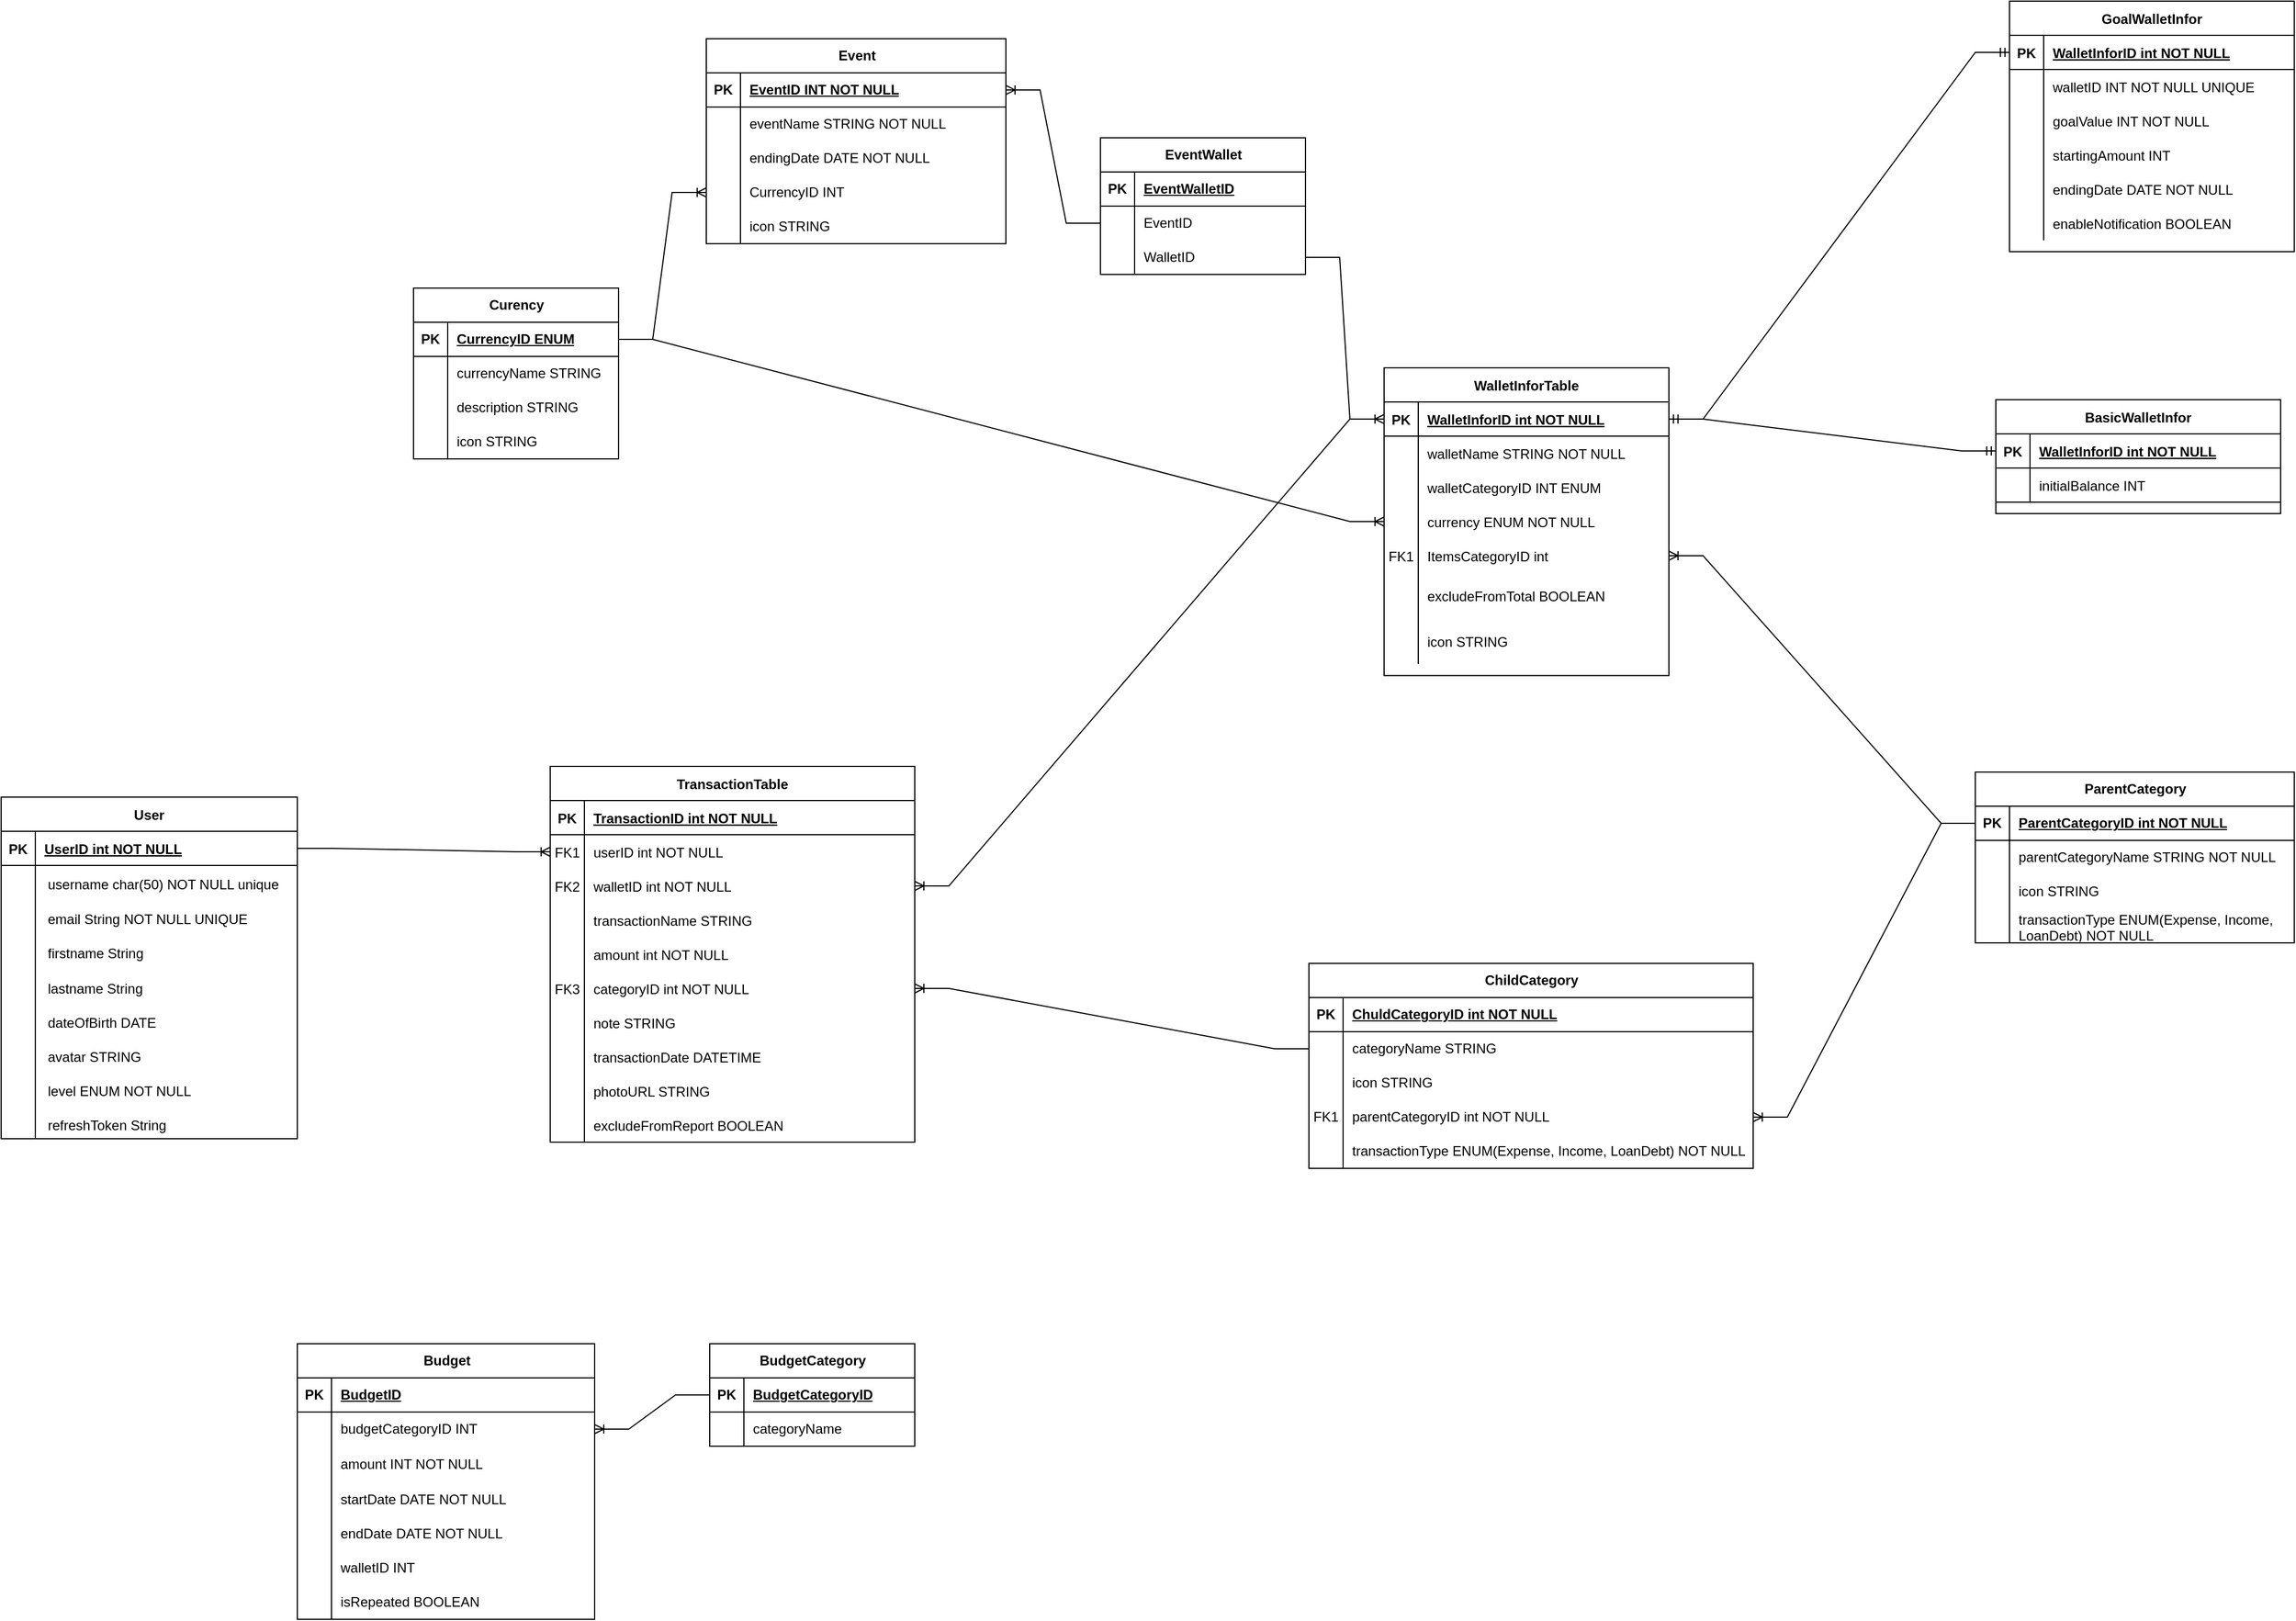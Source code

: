 <mxfile version="22.0.4" type="github">
  <diagram id="R2lEEEUBdFMjLlhIrx00" name="Page-1">
    <mxGraphModel dx="1900" dy="1974" grid="0" gridSize="10" guides="1" tooltips="1" connect="1" arrows="1" fold="1" page="0" pageScale="1" pageWidth="850" pageHeight="1100" math="0" shadow="0" extFonts="Permanent Marker^https://fonts.googleapis.com/css?family=Permanent+Marker">
      <root>
        <mxCell id="0" />
        <mxCell id="1" parent="0" />
        <mxCell id="C-vyLk0tnHw3VtMMgP7b-2" value="BasicWalletInfor" style="shape=table;startSize=30;container=1;collapsible=1;childLayout=tableLayout;fixedRows=1;rowLines=0;fontStyle=1;align=center;resizeLast=1;" parent="1" vertex="1">
          <mxGeometry x="1461" y="-599" width="250" height="100" as="geometry" />
        </mxCell>
        <mxCell id="C-vyLk0tnHw3VtMMgP7b-3" value="" style="shape=partialRectangle;collapsible=0;dropTarget=0;pointerEvents=0;fillColor=none;points=[[0,0.5],[1,0.5]];portConstraint=eastwest;top=0;left=0;right=0;bottom=1;" parent="C-vyLk0tnHw3VtMMgP7b-2" vertex="1">
          <mxGeometry y="30" width="250" height="30" as="geometry" />
        </mxCell>
        <mxCell id="C-vyLk0tnHw3VtMMgP7b-4" value="PK" style="shape=partialRectangle;overflow=hidden;connectable=0;fillColor=none;top=0;left=0;bottom=0;right=0;fontStyle=1;" parent="C-vyLk0tnHw3VtMMgP7b-3" vertex="1">
          <mxGeometry width="30" height="30" as="geometry">
            <mxRectangle width="30" height="30" as="alternateBounds" />
          </mxGeometry>
        </mxCell>
        <mxCell id="C-vyLk0tnHw3VtMMgP7b-5" value="WalletInforID int NOT NULL " style="shape=partialRectangle;overflow=hidden;connectable=0;fillColor=none;top=0;left=0;bottom=0;right=0;align=left;spacingLeft=6;fontStyle=5;" parent="C-vyLk0tnHw3VtMMgP7b-3" vertex="1">
          <mxGeometry x="30" width="220" height="30" as="geometry">
            <mxRectangle width="220" height="30" as="alternateBounds" />
          </mxGeometry>
        </mxCell>
        <mxCell id="UHDUkJr-XkiOWjCY6Rnn-112" style="shape=partialRectangle;collapsible=0;dropTarget=0;pointerEvents=0;fillColor=none;points=[[0,0.5],[1,0.5]];portConstraint=eastwest;top=0;left=0;right=0;bottom=1;fontStyle=1" parent="C-vyLk0tnHw3VtMMgP7b-2" vertex="1">
          <mxGeometry y="60" width="250" height="30" as="geometry" />
        </mxCell>
        <mxCell id="UHDUkJr-XkiOWjCY6Rnn-113" style="shape=partialRectangle;overflow=hidden;connectable=0;fillColor=none;top=0;left=0;bottom=0;right=0;fontStyle=1;" parent="UHDUkJr-XkiOWjCY6Rnn-112" vertex="1">
          <mxGeometry width="30" height="30" as="geometry">
            <mxRectangle width="30" height="30" as="alternateBounds" />
          </mxGeometry>
        </mxCell>
        <mxCell id="UHDUkJr-XkiOWjCY6Rnn-114" value="initialBalance INT" style="shape=partialRectangle;overflow=hidden;connectable=0;fillColor=none;top=0;left=0;bottom=0;right=0;align=left;spacingLeft=6;fontStyle=0;" parent="UHDUkJr-XkiOWjCY6Rnn-112" vertex="1">
          <mxGeometry x="30" width="220" height="30" as="geometry">
            <mxRectangle width="220" height="30" as="alternateBounds" />
          </mxGeometry>
        </mxCell>
        <mxCell id="C-vyLk0tnHw3VtMMgP7b-23" value="User" style="shape=table;startSize=30;container=1;collapsible=1;childLayout=tableLayout;fixedRows=1;rowLines=0;fontStyle=1;align=center;resizeLast=1;" parent="1" vertex="1">
          <mxGeometry x="-290" y="-250" width="260" height="300" as="geometry" />
        </mxCell>
        <mxCell id="C-vyLk0tnHw3VtMMgP7b-24" value="" style="shape=partialRectangle;collapsible=0;dropTarget=0;pointerEvents=0;fillColor=none;points=[[0,0.5],[1,0.5]];portConstraint=eastwest;top=0;left=0;right=0;bottom=1;" parent="C-vyLk0tnHw3VtMMgP7b-23" vertex="1">
          <mxGeometry y="30" width="260" height="30" as="geometry" />
        </mxCell>
        <mxCell id="C-vyLk0tnHw3VtMMgP7b-25" value="PK" style="shape=partialRectangle;overflow=hidden;connectable=0;fillColor=none;top=0;left=0;bottom=0;right=0;fontStyle=1;" parent="C-vyLk0tnHw3VtMMgP7b-24" vertex="1">
          <mxGeometry width="30" height="30" as="geometry">
            <mxRectangle width="30" height="30" as="alternateBounds" />
          </mxGeometry>
        </mxCell>
        <mxCell id="C-vyLk0tnHw3VtMMgP7b-26" value="UserID int NOT NULL " style="shape=partialRectangle;overflow=hidden;connectable=0;fillColor=none;top=0;left=0;bottom=0;right=0;align=left;spacingLeft=6;fontStyle=5;" parent="C-vyLk0tnHw3VtMMgP7b-24" vertex="1">
          <mxGeometry x="30" width="230" height="30" as="geometry">
            <mxRectangle width="230" height="30" as="alternateBounds" />
          </mxGeometry>
        </mxCell>
        <mxCell id="C-vyLk0tnHw3VtMMgP7b-27" value="" style="shape=partialRectangle;collapsible=0;dropTarget=0;pointerEvents=0;fillColor=none;points=[[0,0.5],[1,0.5]];portConstraint=eastwest;top=0;left=0;right=0;bottom=0;" parent="C-vyLk0tnHw3VtMMgP7b-23" vertex="1">
          <mxGeometry y="60" width="260" height="30" as="geometry" />
        </mxCell>
        <mxCell id="C-vyLk0tnHw3VtMMgP7b-28" value="" style="shape=partialRectangle;overflow=hidden;connectable=0;fillColor=none;top=0;left=0;bottom=0;right=0;" parent="C-vyLk0tnHw3VtMMgP7b-27" vertex="1">
          <mxGeometry width="30" height="30" as="geometry">
            <mxRectangle width="30" height="30" as="alternateBounds" />
          </mxGeometry>
        </mxCell>
        <mxCell id="C-vyLk0tnHw3VtMMgP7b-29" value="username char(50) NOT NULL unique&#xa;" style="shape=partialRectangle;overflow=hidden;connectable=0;fillColor=none;top=0;left=0;bottom=0;right=0;align=left;spacingLeft=6;spacingTop=5;spacing=5;" parent="C-vyLk0tnHw3VtMMgP7b-27" vertex="1">
          <mxGeometry x="30" width="230" height="30" as="geometry">
            <mxRectangle width="230" height="30" as="alternateBounds" />
          </mxGeometry>
        </mxCell>
        <mxCell id="MhJRyfgsgThMIuelg5yN-90" style="shape=partialRectangle;collapsible=0;dropTarget=0;pointerEvents=0;fillColor=none;points=[[0,0.5],[1,0.5]];portConstraint=eastwest;top=0;left=0;right=0;bottom=0;" parent="C-vyLk0tnHw3VtMMgP7b-23" vertex="1">
          <mxGeometry y="90" width="260" height="28" as="geometry" />
        </mxCell>
        <mxCell id="MhJRyfgsgThMIuelg5yN-91" style="shape=partialRectangle;overflow=hidden;connectable=0;fillColor=none;top=0;left=0;bottom=0;right=0;" parent="MhJRyfgsgThMIuelg5yN-90" vertex="1">
          <mxGeometry width="30" height="28" as="geometry">
            <mxRectangle width="30" height="28" as="alternateBounds" />
          </mxGeometry>
        </mxCell>
        <mxCell id="MhJRyfgsgThMIuelg5yN-92" value="email String NOT NULL UNIQUE" style="shape=partialRectangle;overflow=hidden;connectable=0;fillColor=none;top=0;left=0;bottom=0;right=0;align=left;spacingLeft=6;spacingTop=5;spacing=5;" parent="MhJRyfgsgThMIuelg5yN-90" vertex="1">
          <mxGeometry x="30" width="230" height="28" as="geometry">
            <mxRectangle width="230" height="28" as="alternateBounds" />
          </mxGeometry>
        </mxCell>
        <mxCell id="MhJRyfgsgThMIuelg5yN-87" style="shape=partialRectangle;collapsible=0;dropTarget=0;pointerEvents=0;fillColor=none;points=[[0,0.5],[1,0.5]];portConstraint=eastwest;top=0;left=0;right=0;bottom=0;" parent="C-vyLk0tnHw3VtMMgP7b-23" vertex="1">
          <mxGeometry y="118" width="260" height="32" as="geometry" />
        </mxCell>
        <mxCell id="MhJRyfgsgThMIuelg5yN-88" style="shape=partialRectangle;overflow=hidden;connectable=0;fillColor=none;top=0;left=0;bottom=0;right=0;" parent="MhJRyfgsgThMIuelg5yN-87" vertex="1">
          <mxGeometry width="30" height="32" as="geometry">
            <mxRectangle width="30" height="32" as="alternateBounds" />
          </mxGeometry>
        </mxCell>
        <mxCell id="MhJRyfgsgThMIuelg5yN-89" value="firstname String" style="shape=partialRectangle;overflow=hidden;connectable=0;fillColor=none;top=0;left=0;bottom=0;right=0;align=left;spacingLeft=6;spacingTop=5;spacing=5;" parent="MhJRyfgsgThMIuelg5yN-87" vertex="1">
          <mxGeometry x="30" width="230" height="32" as="geometry">
            <mxRectangle width="230" height="32" as="alternateBounds" />
          </mxGeometry>
        </mxCell>
        <mxCell id="MhJRyfgsgThMIuelg5yN-84" style="shape=partialRectangle;collapsible=0;dropTarget=0;pointerEvents=0;fillColor=none;points=[[0,0.5],[1,0.5]];portConstraint=eastwest;top=0;left=0;right=0;bottom=0;" parent="C-vyLk0tnHw3VtMMgP7b-23" vertex="1">
          <mxGeometry y="150" width="260" height="30" as="geometry" />
        </mxCell>
        <mxCell id="MhJRyfgsgThMIuelg5yN-85" style="shape=partialRectangle;overflow=hidden;connectable=0;fillColor=none;top=0;left=0;bottom=0;right=0;" parent="MhJRyfgsgThMIuelg5yN-84" vertex="1">
          <mxGeometry width="30" height="30" as="geometry">
            <mxRectangle width="30" height="30" as="alternateBounds" />
          </mxGeometry>
        </mxCell>
        <mxCell id="MhJRyfgsgThMIuelg5yN-86" value="lastname String" style="shape=partialRectangle;overflow=hidden;connectable=0;fillColor=none;top=0;left=0;bottom=0;right=0;align=left;spacingLeft=6;spacingTop=5;spacing=5;" parent="MhJRyfgsgThMIuelg5yN-84" vertex="1">
          <mxGeometry x="30" width="230" height="30" as="geometry">
            <mxRectangle width="230" height="30" as="alternateBounds" />
          </mxGeometry>
        </mxCell>
        <mxCell id="tIlf_z9O_sts-XHeHfsC-36" style="shape=partialRectangle;collapsible=0;dropTarget=0;pointerEvents=0;fillColor=none;points=[[0,0.5],[1,0.5]];portConstraint=eastwest;top=0;left=0;right=0;bottom=0;" parent="C-vyLk0tnHw3VtMMgP7b-23" vertex="1">
          <mxGeometry y="180" width="260" height="30" as="geometry" />
        </mxCell>
        <mxCell id="tIlf_z9O_sts-XHeHfsC-37" style="shape=partialRectangle;overflow=hidden;connectable=0;fillColor=none;top=0;left=0;bottom=0;right=0;" parent="tIlf_z9O_sts-XHeHfsC-36" vertex="1">
          <mxGeometry width="30" height="30" as="geometry">
            <mxRectangle width="30" height="30" as="alternateBounds" />
          </mxGeometry>
        </mxCell>
        <mxCell id="tIlf_z9O_sts-XHeHfsC-38" value="dateOfBirth DATE" style="shape=partialRectangle;overflow=hidden;connectable=0;fillColor=none;top=0;left=0;bottom=0;right=0;align=left;spacingLeft=6;spacingTop=5;spacing=5;" parent="tIlf_z9O_sts-XHeHfsC-36" vertex="1">
          <mxGeometry x="30" width="230" height="30" as="geometry">
            <mxRectangle width="230" height="30" as="alternateBounds" />
          </mxGeometry>
        </mxCell>
        <mxCell id="tIlf_z9O_sts-XHeHfsC-17" style="shape=partialRectangle;collapsible=0;dropTarget=0;pointerEvents=0;fillColor=none;points=[[0,0.5],[1,0.5]];portConstraint=eastwest;top=0;left=0;right=0;bottom=0;" parent="C-vyLk0tnHw3VtMMgP7b-23" vertex="1">
          <mxGeometry y="210" width="260" height="30" as="geometry" />
        </mxCell>
        <mxCell id="tIlf_z9O_sts-XHeHfsC-18" style="shape=partialRectangle;overflow=hidden;connectable=0;fillColor=none;top=0;left=0;bottom=0;right=0;" parent="tIlf_z9O_sts-XHeHfsC-17" vertex="1">
          <mxGeometry width="30" height="30" as="geometry">
            <mxRectangle width="30" height="30" as="alternateBounds" />
          </mxGeometry>
        </mxCell>
        <mxCell id="tIlf_z9O_sts-XHeHfsC-19" value="avatar STRING" style="shape=partialRectangle;overflow=hidden;connectable=0;fillColor=none;top=0;left=0;bottom=0;right=0;align=left;spacingLeft=6;spacingTop=5;spacing=5;" parent="tIlf_z9O_sts-XHeHfsC-17" vertex="1">
          <mxGeometry x="30" width="230" height="30" as="geometry">
            <mxRectangle width="230" height="30" as="alternateBounds" />
          </mxGeometry>
        </mxCell>
        <mxCell id="tIlf_z9O_sts-XHeHfsC-14" style="shape=partialRectangle;collapsible=0;dropTarget=0;pointerEvents=0;fillColor=none;points=[[0,0.5],[1,0.5]];portConstraint=eastwest;top=0;left=0;right=0;bottom=0;" parent="C-vyLk0tnHw3VtMMgP7b-23" vertex="1">
          <mxGeometry y="240" width="260" height="30" as="geometry" />
        </mxCell>
        <mxCell id="tIlf_z9O_sts-XHeHfsC-15" style="shape=partialRectangle;overflow=hidden;connectable=0;fillColor=none;top=0;left=0;bottom=0;right=0;" parent="tIlf_z9O_sts-XHeHfsC-14" vertex="1">
          <mxGeometry width="30" height="30" as="geometry">
            <mxRectangle width="30" height="30" as="alternateBounds" />
          </mxGeometry>
        </mxCell>
        <mxCell id="tIlf_z9O_sts-XHeHfsC-16" value="level ENUM NOT NULL" style="shape=partialRectangle;overflow=hidden;connectable=0;fillColor=none;top=0;left=0;bottom=0;right=0;align=left;spacingLeft=6;spacingTop=5;spacing=5;" parent="tIlf_z9O_sts-XHeHfsC-14" vertex="1">
          <mxGeometry x="30" width="230" height="30" as="geometry">
            <mxRectangle width="230" height="30" as="alternateBounds" />
          </mxGeometry>
        </mxCell>
        <mxCell id="MhJRyfgsgThMIuelg5yN-81" style="shape=partialRectangle;collapsible=0;dropTarget=0;pointerEvents=0;fillColor=none;points=[[0,0.5],[1,0.5]];portConstraint=eastwest;top=0;left=0;right=0;bottom=0;" parent="C-vyLk0tnHw3VtMMgP7b-23" vertex="1">
          <mxGeometry y="270" width="260" height="30" as="geometry" />
        </mxCell>
        <mxCell id="MhJRyfgsgThMIuelg5yN-82" style="shape=partialRectangle;overflow=hidden;connectable=0;fillColor=none;top=0;left=0;bottom=0;right=0;" parent="MhJRyfgsgThMIuelg5yN-81" vertex="1">
          <mxGeometry width="30" height="30" as="geometry">
            <mxRectangle width="30" height="30" as="alternateBounds" />
          </mxGeometry>
        </mxCell>
        <mxCell id="MhJRyfgsgThMIuelg5yN-83" value="refreshToken String" style="shape=partialRectangle;overflow=hidden;connectable=0;fillColor=none;top=0;left=0;bottom=0;right=0;align=left;spacingLeft=6;spacingTop=5;spacing=5;" parent="MhJRyfgsgThMIuelg5yN-81" vertex="1">
          <mxGeometry x="30" width="230" height="30" as="geometry">
            <mxRectangle width="230" height="30" as="alternateBounds" />
          </mxGeometry>
        </mxCell>
        <mxCell id="MhJRyfgsgThMIuelg5yN-2" value="TransactionTable" style="shape=table;startSize=30;container=1;collapsible=1;childLayout=tableLayout;fixedRows=1;rowLines=0;fontStyle=1;align=center;resizeLast=1;" parent="1" vertex="1">
          <mxGeometry x="192" y="-277" width="320" height="330" as="geometry" />
        </mxCell>
        <mxCell id="MhJRyfgsgThMIuelg5yN-3" value="" style="shape=partialRectangle;collapsible=0;dropTarget=0;pointerEvents=0;fillColor=none;points=[[0,0.5],[1,0.5]];portConstraint=eastwest;top=0;left=0;right=0;bottom=1;" parent="MhJRyfgsgThMIuelg5yN-2" vertex="1">
          <mxGeometry y="30" width="320" height="30" as="geometry" />
        </mxCell>
        <mxCell id="MhJRyfgsgThMIuelg5yN-4" value="PK" style="shape=partialRectangle;overflow=hidden;connectable=0;fillColor=none;top=0;left=0;bottom=0;right=0;fontStyle=1;" parent="MhJRyfgsgThMIuelg5yN-3" vertex="1">
          <mxGeometry width="30" height="30" as="geometry">
            <mxRectangle width="30" height="30" as="alternateBounds" />
          </mxGeometry>
        </mxCell>
        <mxCell id="MhJRyfgsgThMIuelg5yN-5" value="TransactionID int NOT NULL " style="shape=partialRectangle;overflow=hidden;connectable=0;fillColor=none;top=0;left=0;bottom=0;right=0;align=left;spacingLeft=6;fontStyle=5;" parent="MhJRyfgsgThMIuelg5yN-3" vertex="1">
          <mxGeometry x="30" width="290" height="30" as="geometry">
            <mxRectangle width="290" height="30" as="alternateBounds" />
          </mxGeometry>
        </mxCell>
        <mxCell id="MhJRyfgsgThMIuelg5yN-6" value="" style="shape=partialRectangle;collapsible=0;dropTarget=0;pointerEvents=0;fillColor=none;points=[[0,0.5],[1,0.5]];portConstraint=eastwest;top=0;left=0;right=0;bottom=0;" parent="MhJRyfgsgThMIuelg5yN-2" vertex="1">
          <mxGeometry y="60" width="320" height="30" as="geometry" />
        </mxCell>
        <mxCell id="MhJRyfgsgThMIuelg5yN-7" value="FK1" style="shape=partialRectangle;overflow=hidden;connectable=0;fillColor=none;top=0;left=0;bottom=0;right=0;" parent="MhJRyfgsgThMIuelg5yN-6" vertex="1">
          <mxGeometry width="30" height="30" as="geometry">
            <mxRectangle width="30" height="30" as="alternateBounds" />
          </mxGeometry>
        </mxCell>
        <mxCell id="MhJRyfgsgThMIuelg5yN-8" value="userID int NOT NULL" style="shape=partialRectangle;overflow=hidden;connectable=0;fillColor=none;top=0;left=0;bottom=0;right=0;align=left;spacingLeft=6;" parent="MhJRyfgsgThMIuelg5yN-6" vertex="1">
          <mxGeometry x="30" width="290" height="30" as="geometry">
            <mxRectangle width="290" height="30" as="alternateBounds" />
          </mxGeometry>
        </mxCell>
        <mxCell id="MhJRyfgsgThMIuelg5yN-9" value="" style="shape=partialRectangle;collapsible=0;dropTarget=0;pointerEvents=0;fillColor=none;points=[[0,0.5],[1,0.5]];portConstraint=eastwest;top=0;left=0;right=0;bottom=0;" parent="MhJRyfgsgThMIuelg5yN-2" vertex="1">
          <mxGeometry y="90" width="320" height="30" as="geometry" />
        </mxCell>
        <mxCell id="MhJRyfgsgThMIuelg5yN-10" value="FK2" style="shape=partialRectangle;overflow=hidden;connectable=0;fillColor=none;top=0;left=0;bottom=0;right=0;" parent="MhJRyfgsgThMIuelg5yN-9" vertex="1">
          <mxGeometry width="30" height="30" as="geometry">
            <mxRectangle width="30" height="30" as="alternateBounds" />
          </mxGeometry>
        </mxCell>
        <mxCell id="MhJRyfgsgThMIuelg5yN-11" value="walletID int NOT NULL" style="shape=partialRectangle;overflow=hidden;connectable=0;fillColor=none;top=0;left=0;bottom=0;right=0;align=left;spacingLeft=6;" parent="MhJRyfgsgThMIuelg5yN-9" vertex="1">
          <mxGeometry x="30" width="290" height="30" as="geometry">
            <mxRectangle width="290" height="30" as="alternateBounds" />
          </mxGeometry>
        </mxCell>
        <mxCell id="MhJRyfgsgThMIuelg5yN-72" style="shape=partialRectangle;collapsible=0;dropTarget=0;pointerEvents=0;fillColor=none;points=[[0,0.5],[1,0.5]];portConstraint=eastwest;top=0;left=0;right=0;bottom=0;" parent="MhJRyfgsgThMIuelg5yN-2" vertex="1">
          <mxGeometry y="120" width="320" height="30" as="geometry" />
        </mxCell>
        <mxCell id="MhJRyfgsgThMIuelg5yN-73" style="shape=partialRectangle;overflow=hidden;connectable=0;fillColor=none;top=0;left=0;bottom=0;right=0;" parent="MhJRyfgsgThMIuelg5yN-72" vertex="1">
          <mxGeometry width="30" height="30" as="geometry">
            <mxRectangle width="30" height="30" as="alternateBounds" />
          </mxGeometry>
        </mxCell>
        <mxCell id="MhJRyfgsgThMIuelg5yN-74" value="transactionName STRING" style="shape=partialRectangle;overflow=hidden;connectable=0;fillColor=none;top=0;left=0;bottom=0;right=0;align=left;spacingLeft=6;" parent="MhJRyfgsgThMIuelg5yN-72" vertex="1">
          <mxGeometry x="30" width="290" height="30" as="geometry">
            <mxRectangle width="290" height="30" as="alternateBounds" />
          </mxGeometry>
        </mxCell>
        <mxCell id="MhJRyfgsgThMIuelg5yN-69" style="shape=partialRectangle;collapsible=0;dropTarget=0;pointerEvents=0;fillColor=none;points=[[0,0.5],[1,0.5]];portConstraint=eastwest;top=0;left=0;right=0;bottom=0;" parent="MhJRyfgsgThMIuelg5yN-2" vertex="1">
          <mxGeometry y="150" width="320" height="30" as="geometry" />
        </mxCell>
        <mxCell id="MhJRyfgsgThMIuelg5yN-70" style="shape=partialRectangle;overflow=hidden;connectable=0;fillColor=none;top=0;left=0;bottom=0;right=0;" parent="MhJRyfgsgThMIuelg5yN-69" vertex="1">
          <mxGeometry width="30" height="30" as="geometry">
            <mxRectangle width="30" height="30" as="alternateBounds" />
          </mxGeometry>
        </mxCell>
        <mxCell id="MhJRyfgsgThMIuelg5yN-71" value="amount int NOT NULL" style="shape=partialRectangle;overflow=hidden;connectable=0;fillColor=none;top=0;left=0;bottom=0;right=0;align=left;spacingLeft=6;" parent="MhJRyfgsgThMIuelg5yN-69" vertex="1">
          <mxGeometry x="30" width="290" height="30" as="geometry">
            <mxRectangle width="290" height="30" as="alternateBounds" />
          </mxGeometry>
        </mxCell>
        <mxCell id="MhJRyfgsgThMIuelg5yN-66" style="shape=partialRectangle;collapsible=0;dropTarget=0;pointerEvents=0;fillColor=none;points=[[0,0.5],[1,0.5]];portConstraint=eastwest;top=0;left=0;right=0;bottom=0;" parent="MhJRyfgsgThMIuelg5yN-2" vertex="1">
          <mxGeometry y="180" width="320" height="30" as="geometry" />
        </mxCell>
        <mxCell id="MhJRyfgsgThMIuelg5yN-67" value="FK3" style="shape=partialRectangle;overflow=hidden;connectable=0;fillColor=none;top=0;left=0;bottom=0;right=0;" parent="MhJRyfgsgThMIuelg5yN-66" vertex="1">
          <mxGeometry width="30" height="30" as="geometry">
            <mxRectangle width="30" height="30" as="alternateBounds" />
          </mxGeometry>
        </mxCell>
        <mxCell id="MhJRyfgsgThMIuelg5yN-68" value="categoryID int NOT NULL" style="shape=partialRectangle;overflow=hidden;connectable=0;fillColor=none;top=0;left=0;bottom=0;right=0;align=left;spacingLeft=6;" parent="MhJRyfgsgThMIuelg5yN-66" vertex="1">
          <mxGeometry x="30" width="290" height="30" as="geometry">
            <mxRectangle width="290" height="30" as="alternateBounds" />
          </mxGeometry>
        </mxCell>
        <mxCell id="MhJRyfgsgThMIuelg5yN-63" style="shape=partialRectangle;collapsible=0;dropTarget=0;pointerEvents=0;fillColor=none;points=[[0,0.5],[1,0.5]];portConstraint=eastwest;top=0;left=0;right=0;bottom=0;" parent="MhJRyfgsgThMIuelg5yN-2" vertex="1">
          <mxGeometry y="210" width="320" height="30" as="geometry" />
        </mxCell>
        <mxCell id="MhJRyfgsgThMIuelg5yN-64" style="shape=partialRectangle;overflow=hidden;connectable=0;fillColor=none;top=0;left=0;bottom=0;right=0;" parent="MhJRyfgsgThMIuelg5yN-63" vertex="1">
          <mxGeometry width="30" height="30" as="geometry">
            <mxRectangle width="30" height="30" as="alternateBounds" />
          </mxGeometry>
        </mxCell>
        <mxCell id="MhJRyfgsgThMIuelg5yN-65" value="note STRING" style="shape=partialRectangle;overflow=hidden;connectable=0;fillColor=none;top=0;left=0;bottom=0;right=0;align=left;spacingLeft=6;" parent="MhJRyfgsgThMIuelg5yN-63" vertex="1">
          <mxGeometry x="30" width="290" height="30" as="geometry">
            <mxRectangle width="290" height="30" as="alternateBounds" />
          </mxGeometry>
        </mxCell>
        <mxCell id="MhJRyfgsgThMIuelg5yN-60" style="shape=partialRectangle;collapsible=0;dropTarget=0;pointerEvents=0;fillColor=none;points=[[0,0.5],[1,0.5]];portConstraint=eastwest;top=0;left=0;right=0;bottom=0;" parent="MhJRyfgsgThMIuelg5yN-2" vertex="1">
          <mxGeometry y="240" width="320" height="30" as="geometry" />
        </mxCell>
        <mxCell id="MhJRyfgsgThMIuelg5yN-61" style="shape=partialRectangle;overflow=hidden;connectable=0;fillColor=none;top=0;left=0;bottom=0;right=0;" parent="MhJRyfgsgThMIuelg5yN-60" vertex="1">
          <mxGeometry width="30" height="30" as="geometry">
            <mxRectangle width="30" height="30" as="alternateBounds" />
          </mxGeometry>
        </mxCell>
        <mxCell id="MhJRyfgsgThMIuelg5yN-62" value="transactionDate DATETIME" style="shape=partialRectangle;overflow=hidden;connectable=0;fillColor=none;top=0;left=0;bottom=0;right=0;align=left;spacingLeft=6;" parent="MhJRyfgsgThMIuelg5yN-60" vertex="1">
          <mxGeometry x="30" width="290" height="30" as="geometry">
            <mxRectangle width="290" height="30" as="alternateBounds" />
          </mxGeometry>
        </mxCell>
        <mxCell id="MhJRyfgsgThMIuelg5yN-57" style="shape=partialRectangle;collapsible=0;dropTarget=0;pointerEvents=0;fillColor=none;points=[[0,0.5],[1,0.5]];portConstraint=eastwest;top=0;left=0;right=0;bottom=0;" parent="MhJRyfgsgThMIuelg5yN-2" vertex="1">
          <mxGeometry y="270" width="320" height="30" as="geometry" />
        </mxCell>
        <mxCell id="MhJRyfgsgThMIuelg5yN-58" style="shape=partialRectangle;overflow=hidden;connectable=0;fillColor=none;top=0;left=0;bottom=0;right=0;" parent="MhJRyfgsgThMIuelg5yN-57" vertex="1">
          <mxGeometry width="30" height="30" as="geometry">
            <mxRectangle width="30" height="30" as="alternateBounds" />
          </mxGeometry>
        </mxCell>
        <mxCell id="MhJRyfgsgThMIuelg5yN-59" value="photoURL STRING" style="shape=partialRectangle;overflow=hidden;connectable=0;fillColor=none;top=0;left=0;bottom=0;right=0;align=left;spacingLeft=6;" parent="MhJRyfgsgThMIuelg5yN-57" vertex="1">
          <mxGeometry x="30" width="290" height="30" as="geometry">
            <mxRectangle width="290" height="30" as="alternateBounds" />
          </mxGeometry>
        </mxCell>
        <mxCell id="tIlf_z9O_sts-XHeHfsC-39" style="shape=partialRectangle;collapsible=0;dropTarget=0;pointerEvents=0;fillColor=none;points=[[0,0.5],[1,0.5]];portConstraint=eastwest;top=0;left=0;right=0;bottom=0;" parent="MhJRyfgsgThMIuelg5yN-2" vertex="1">
          <mxGeometry y="300" width="320" height="30" as="geometry" />
        </mxCell>
        <mxCell id="tIlf_z9O_sts-XHeHfsC-40" style="shape=partialRectangle;overflow=hidden;connectable=0;fillColor=none;top=0;left=0;bottom=0;right=0;" parent="tIlf_z9O_sts-XHeHfsC-39" vertex="1">
          <mxGeometry width="30" height="30" as="geometry">
            <mxRectangle width="30" height="30" as="alternateBounds" />
          </mxGeometry>
        </mxCell>
        <mxCell id="tIlf_z9O_sts-XHeHfsC-41" value="excludeFromReport BOOLEAN" style="shape=partialRectangle;overflow=hidden;connectable=0;fillColor=none;top=0;left=0;bottom=0;right=0;align=left;spacingLeft=6;" parent="tIlf_z9O_sts-XHeHfsC-39" vertex="1">
          <mxGeometry x="30" width="290" height="30" as="geometry">
            <mxRectangle width="290" height="30" as="alternateBounds" />
          </mxGeometry>
        </mxCell>
        <mxCell id="MhJRyfgsgThMIuelg5yN-25" value="" style="edgeStyle=entityRelationEdgeStyle;fontSize=12;html=1;endArrow=ERoneToMany;rounded=0;entryX=1;entryY=0.5;entryDx=0;entryDy=0;exitX=0;exitY=0.5;exitDx=0;exitDy=0;" parent="1" source="UHDUkJr-XkiOWjCY6Rnn-60" target="MhJRyfgsgThMIuelg5yN-9" edge="1">
          <mxGeometry width="100" height="100" relative="1" as="geometry">
            <mxPoint x="559" y="-452" as="sourcePoint" />
            <mxPoint x="417" y="-184" as="targetPoint" />
          </mxGeometry>
        </mxCell>
        <mxCell id="MhJRyfgsgThMIuelg5yN-26" value="ChildCategory" style="shape=table;startSize=30;container=1;collapsible=1;childLayout=tableLayout;fixedRows=1;rowLines=0;fontStyle=1;align=center;resizeLast=1;html=1;" parent="1" vertex="1">
          <mxGeometry x="858" y="-104" width="390" height="180" as="geometry" />
        </mxCell>
        <mxCell id="MhJRyfgsgThMIuelg5yN-27" value="" style="shape=tableRow;horizontal=0;startSize=0;swimlaneHead=0;swimlaneBody=0;fillColor=none;collapsible=0;dropTarget=0;points=[[0,0.5],[1,0.5]];portConstraint=eastwest;top=0;left=0;right=0;bottom=1;" parent="MhJRyfgsgThMIuelg5yN-26" vertex="1">
          <mxGeometry y="30" width="390" height="30" as="geometry" />
        </mxCell>
        <mxCell id="MhJRyfgsgThMIuelg5yN-28" value="PK" style="shape=partialRectangle;connectable=0;fillColor=none;top=0;left=0;bottom=0;right=0;fontStyle=1;overflow=hidden;whiteSpace=wrap;html=1;" parent="MhJRyfgsgThMIuelg5yN-27" vertex="1">
          <mxGeometry width="30" height="30" as="geometry">
            <mxRectangle width="30" height="30" as="alternateBounds" />
          </mxGeometry>
        </mxCell>
        <mxCell id="MhJRyfgsgThMIuelg5yN-29" value="ChuldCategoryID int NOT NULL" style="shape=partialRectangle;connectable=0;fillColor=none;top=0;left=0;bottom=0;right=0;align=left;spacingLeft=6;fontStyle=5;overflow=hidden;whiteSpace=wrap;html=1;" parent="MhJRyfgsgThMIuelg5yN-27" vertex="1">
          <mxGeometry x="30" width="360" height="30" as="geometry">
            <mxRectangle width="360" height="30" as="alternateBounds" />
          </mxGeometry>
        </mxCell>
        <mxCell id="MhJRyfgsgThMIuelg5yN-30" value="" style="shape=tableRow;horizontal=0;startSize=0;swimlaneHead=0;swimlaneBody=0;fillColor=none;collapsible=0;dropTarget=0;points=[[0,0.5],[1,0.5]];portConstraint=eastwest;top=0;left=0;right=0;bottom=0;" parent="MhJRyfgsgThMIuelg5yN-26" vertex="1">
          <mxGeometry y="60" width="390" height="30" as="geometry" />
        </mxCell>
        <mxCell id="MhJRyfgsgThMIuelg5yN-31" value="" style="shape=partialRectangle;connectable=0;fillColor=none;top=0;left=0;bottom=0;right=0;editable=1;overflow=hidden;whiteSpace=wrap;html=1;" parent="MhJRyfgsgThMIuelg5yN-30" vertex="1">
          <mxGeometry width="30" height="30" as="geometry">
            <mxRectangle width="30" height="30" as="alternateBounds" />
          </mxGeometry>
        </mxCell>
        <mxCell id="MhJRyfgsgThMIuelg5yN-32" value="categoryName STRING" style="shape=partialRectangle;connectable=0;fillColor=none;top=0;left=0;bottom=0;right=0;align=left;spacingLeft=6;overflow=hidden;whiteSpace=wrap;html=1;" parent="MhJRyfgsgThMIuelg5yN-30" vertex="1">
          <mxGeometry x="30" width="360" height="30" as="geometry">
            <mxRectangle width="360" height="30" as="alternateBounds" />
          </mxGeometry>
        </mxCell>
        <mxCell id="MhJRyfgsgThMIuelg5yN-33" value="" style="shape=tableRow;horizontal=0;startSize=0;swimlaneHead=0;swimlaneBody=0;fillColor=none;collapsible=0;dropTarget=0;points=[[0,0.5],[1,0.5]];portConstraint=eastwest;top=0;left=0;right=0;bottom=0;" parent="MhJRyfgsgThMIuelg5yN-26" vertex="1">
          <mxGeometry y="90" width="390" height="30" as="geometry" />
        </mxCell>
        <mxCell id="MhJRyfgsgThMIuelg5yN-34" value="" style="shape=partialRectangle;connectable=0;fillColor=none;top=0;left=0;bottom=0;right=0;editable=1;overflow=hidden;whiteSpace=wrap;html=1;" parent="MhJRyfgsgThMIuelg5yN-33" vertex="1">
          <mxGeometry width="30" height="30" as="geometry">
            <mxRectangle width="30" height="30" as="alternateBounds" />
          </mxGeometry>
        </mxCell>
        <mxCell id="MhJRyfgsgThMIuelg5yN-35" value="icon STRING" style="shape=partialRectangle;connectable=0;fillColor=none;top=0;left=0;bottom=0;right=0;align=left;spacingLeft=6;overflow=hidden;whiteSpace=wrap;html=1;" parent="MhJRyfgsgThMIuelg5yN-33" vertex="1">
          <mxGeometry x="30" width="360" height="30" as="geometry">
            <mxRectangle width="360" height="30" as="alternateBounds" />
          </mxGeometry>
        </mxCell>
        <mxCell id="MhJRyfgsgThMIuelg5yN-53" style="shape=tableRow;horizontal=0;startSize=0;swimlaneHead=0;swimlaneBody=0;fillColor=none;collapsible=0;dropTarget=0;points=[[0,0.5],[1,0.5]];portConstraint=eastwest;top=0;left=0;right=0;bottom=0;" parent="MhJRyfgsgThMIuelg5yN-26" vertex="1">
          <mxGeometry y="120" width="390" height="30" as="geometry" />
        </mxCell>
        <mxCell id="MhJRyfgsgThMIuelg5yN-54" value="FK1" style="shape=partialRectangle;connectable=0;fillColor=none;top=0;left=0;bottom=0;right=0;editable=1;overflow=hidden;whiteSpace=wrap;html=1;" parent="MhJRyfgsgThMIuelg5yN-53" vertex="1">
          <mxGeometry width="30" height="30" as="geometry">
            <mxRectangle width="30" height="30" as="alternateBounds" />
          </mxGeometry>
        </mxCell>
        <mxCell id="MhJRyfgsgThMIuelg5yN-55" value="parentCategoryID int NOT NULL" style="shape=partialRectangle;connectable=0;fillColor=none;top=0;left=0;bottom=0;right=0;align=left;spacingLeft=6;overflow=hidden;whiteSpace=wrap;html=1;" parent="MhJRyfgsgThMIuelg5yN-53" vertex="1">
          <mxGeometry x="30" width="360" height="30" as="geometry">
            <mxRectangle width="360" height="30" as="alternateBounds" />
          </mxGeometry>
        </mxCell>
        <mxCell id="tIlf_z9O_sts-XHeHfsC-2" style="shape=tableRow;horizontal=0;startSize=0;swimlaneHead=0;swimlaneBody=0;fillColor=none;collapsible=0;dropTarget=0;points=[[0,0.5],[1,0.5]];portConstraint=eastwest;top=0;left=0;right=0;bottom=0;" parent="MhJRyfgsgThMIuelg5yN-26" vertex="1">
          <mxGeometry y="150" width="390" height="30" as="geometry" />
        </mxCell>
        <mxCell id="tIlf_z9O_sts-XHeHfsC-3" style="shape=partialRectangle;connectable=0;fillColor=none;top=0;left=0;bottom=0;right=0;editable=1;overflow=hidden;whiteSpace=wrap;html=1;" parent="tIlf_z9O_sts-XHeHfsC-2" vertex="1">
          <mxGeometry width="30" height="30" as="geometry">
            <mxRectangle width="30" height="30" as="alternateBounds" />
          </mxGeometry>
        </mxCell>
        <mxCell id="tIlf_z9O_sts-XHeHfsC-4" value="transactionType ENUM(Expense, Income, LoanDebt) NOT NULL" style="shape=partialRectangle;connectable=0;fillColor=none;top=0;left=0;bottom=0;right=0;align=left;spacingLeft=6;overflow=hidden;whiteSpace=wrap;html=1;" parent="tIlf_z9O_sts-XHeHfsC-2" vertex="1">
          <mxGeometry x="30" width="360" height="30" as="geometry">
            <mxRectangle width="360" height="30" as="alternateBounds" />
          </mxGeometry>
        </mxCell>
        <mxCell id="MhJRyfgsgThMIuelg5yN-40" value="ParentCategory" style="shape=table;startSize=30;container=1;collapsible=1;childLayout=tableLayout;fixedRows=1;rowLines=0;fontStyle=1;align=center;resizeLast=1;html=1;" parent="1" vertex="1">
          <mxGeometry x="1443" y="-272" width="280" height="150" as="geometry" />
        </mxCell>
        <mxCell id="MhJRyfgsgThMIuelg5yN-41" value="" style="shape=tableRow;horizontal=0;startSize=0;swimlaneHead=0;swimlaneBody=0;fillColor=none;collapsible=0;dropTarget=0;points=[[0,0.5],[1,0.5]];portConstraint=eastwest;top=0;left=0;right=0;bottom=1;" parent="MhJRyfgsgThMIuelg5yN-40" vertex="1">
          <mxGeometry y="30" width="280" height="30" as="geometry" />
        </mxCell>
        <mxCell id="MhJRyfgsgThMIuelg5yN-42" value="PK" style="shape=partialRectangle;connectable=0;fillColor=none;top=0;left=0;bottom=0;right=0;fontStyle=1;overflow=hidden;whiteSpace=wrap;html=1;" parent="MhJRyfgsgThMIuelg5yN-41" vertex="1">
          <mxGeometry width="30" height="30" as="geometry">
            <mxRectangle width="30" height="30" as="alternateBounds" />
          </mxGeometry>
        </mxCell>
        <mxCell id="MhJRyfgsgThMIuelg5yN-43" value="ParentCategoryID int NOT NULL" style="shape=partialRectangle;connectable=0;fillColor=none;top=0;left=0;bottom=0;right=0;align=left;spacingLeft=6;fontStyle=5;overflow=hidden;whiteSpace=wrap;html=1;" parent="MhJRyfgsgThMIuelg5yN-41" vertex="1">
          <mxGeometry x="30" width="250" height="30" as="geometry">
            <mxRectangle width="250" height="30" as="alternateBounds" />
          </mxGeometry>
        </mxCell>
        <mxCell id="MhJRyfgsgThMIuelg5yN-44" value="" style="shape=tableRow;horizontal=0;startSize=0;swimlaneHead=0;swimlaneBody=0;fillColor=none;collapsible=0;dropTarget=0;points=[[0,0.5],[1,0.5]];portConstraint=eastwest;top=0;left=0;right=0;bottom=0;" parent="MhJRyfgsgThMIuelg5yN-40" vertex="1">
          <mxGeometry y="60" width="280" height="30" as="geometry" />
        </mxCell>
        <mxCell id="MhJRyfgsgThMIuelg5yN-45" value="" style="shape=partialRectangle;connectable=0;fillColor=none;top=0;left=0;bottom=0;right=0;editable=1;overflow=hidden;whiteSpace=wrap;html=1;" parent="MhJRyfgsgThMIuelg5yN-44" vertex="1">
          <mxGeometry width="30" height="30" as="geometry">
            <mxRectangle width="30" height="30" as="alternateBounds" />
          </mxGeometry>
        </mxCell>
        <mxCell id="MhJRyfgsgThMIuelg5yN-46" value="parentCategoryName STRING NOT NULL" style="shape=partialRectangle;connectable=0;fillColor=none;top=0;left=0;bottom=0;right=0;align=left;spacingLeft=6;overflow=hidden;whiteSpace=wrap;html=1;" parent="MhJRyfgsgThMIuelg5yN-44" vertex="1">
          <mxGeometry x="30" width="250" height="30" as="geometry">
            <mxRectangle width="250" height="30" as="alternateBounds" />
          </mxGeometry>
        </mxCell>
        <mxCell id="MhJRyfgsgThMIuelg5yN-100" style="shape=tableRow;horizontal=0;startSize=0;swimlaneHead=0;swimlaneBody=0;fillColor=none;collapsible=0;dropTarget=0;points=[[0,0.5],[1,0.5]];portConstraint=eastwest;top=0;left=0;right=0;bottom=0;" parent="MhJRyfgsgThMIuelg5yN-40" vertex="1">
          <mxGeometry y="90" width="280" height="30" as="geometry" />
        </mxCell>
        <mxCell id="MhJRyfgsgThMIuelg5yN-101" style="shape=partialRectangle;connectable=0;fillColor=none;top=0;left=0;bottom=0;right=0;editable=1;overflow=hidden;whiteSpace=wrap;html=1;" parent="MhJRyfgsgThMIuelg5yN-100" vertex="1">
          <mxGeometry width="30" height="30" as="geometry">
            <mxRectangle width="30" height="30" as="alternateBounds" />
          </mxGeometry>
        </mxCell>
        <mxCell id="MhJRyfgsgThMIuelg5yN-102" value="icon STRING" style="shape=partialRectangle;connectable=0;fillColor=none;top=0;left=0;bottom=0;right=0;align=left;spacingLeft=6;overflow=hidden;whiteSpace=wrap;html=1;" parent="MhJRyfgsgThMIuelg5yN-100" vertex="1">
          <mxGeometry x="30" width="250" height="30" as="geometry">
            <mxRectangle width="250" height="30" as="alternateBounds" />
          </mxGeometry>
        </mxCell>
        <mxCell id="tIlf_z9O_sts-XHeHfsC-5" style="shape=tableRow;horizontal=0;startSize=0;swimlaneHead=0;swimlaneBody=0;fillColor=none;collapsible=0;dropTarget=0;points=[[0,0.5],[1,0.5]];portConstraint=eastwest;top=0;left=0;right=0;bottom=0;" parent="MhJRyfgsgThMIuelg5yN-40" vertex="1">
          <mxGeometry y="120" width="280" height="30" as="geometry" />
        </mxCell>
        <mxCell id="tIlf_z9O_sts-XHeHfsC-6" style="shape=partialRectangle;connectable=0;fillColor=none;top=0;left=0;bottom=0;right=0;editable=1;overflow=hidden;whiteSpace=wrap;html=1;" parent="tIlf_z9O_sts-XHeHfsC-5" vertex="1">
          <mxGeometry width="30" height="30" as="geometry">
            <mxRectangle width="30" height="30" as="alternateBounds" />
          </mxGeometry>
        </mxCell>
        <mxCell id="tIlf_z9O_sts-XHeHfsC-7" value="transactionType ENUM(Expense, Income, LoanDebt) NOT NULL" style="shape=partialRectangle;connectable=0;fillColor=none;top=0;left=0;bottom=0;right=0;align=left;spacingLeft=6;overflow=hidden;whiteSpace=wrap;html=1;" parent="tIlf_z9O_sts-XHeHfsC-5" vertex="1">
          <mxGeometry x="30" width="250" height="30" as="geometry">
            <mxRectangle width="250" height="30" as="alternateBounds" />
          </mxGeometry>
        </mxCell>
        <mxCell id="MhJRyfgsgThMIuelg5yN-97" value="" style="edgeStyle=entityRelationEdgeStyle;fontSize=12;html=1;endArrow=ERoneToMany;rounded=0;" parent="1" source="MhJRyfgsgThMIuelg5yN-30" target="MhJRyfgsgThMIuelg5yN-66" edge="1">
          <mxGeometry width="100" height="100" relative="1" as="geometry">
            <mxPoint x="582" y="57" as="sourcePoint" />
            <mxPoint x="401" y="-81" as="targetPoint" />
            <Array as="points">
              <mxPoint x="360" y="-91" />
            </Array>
          </mxGeometry>
        </mxCell>
        <mxCell id="MhJRyfgsgThMIuelg5yN-99" value="" style="edgeStyle=entityRelationEdgeStyle;fontSize=12;html=1;endArrow=ERoneToMany;rounded=0;entryX=1;entryY=0.5;entryDx=0;entryDy=0;exitX=0;exitY=0.5;exitDx=0;exitDy=0;" parent="1" source="MhJRyfgsgThMIuelg5yN-41" target="MhJRyfgsgThMIuelg5yN-53" edge="1">
          <mxGeometry width="100" height="100" relative="1" as="geometry">
            <mxPoint x="1040" y="300" as="sourcePoint" />
            <mxPoint x="1140" y="200" as="targetPoint" />
          </mxGeometry>
        </mxCell>
        <mxCell id="HZNhdwVxAvnBZ_NTmQ16-59" value="" style="edgeStyle=entityRelationEdgeStyle;fontSize=12;html=1;endArrow=ERoneToMany;rounded=0;exitX=1;exitY=0.5;exitDx=0;exitDy=0;" parent="1" source="C-vyLk0tnHw3VtMMgP7b-24" target="MhJRyfgsgThMIuelg5yN-6" edge="1">
          <mxGeometry width="100" height="100" relative="1" as="geometry">
            <mxPoint x="-30.0" y="225" as="sourcePoint" />
            <mxPoint x="220.0" y="-175.0" as="targetPoint" />
          </mxGeometry>
        </mxCell>
        <mxCell id="UHDUkJr-XkiOWjCY6Rnn-1" value="Budget" style="shape=table;startSize=30;container=1;collapsible=1;childLayout=tableLayout;fixedRows=1;rowLines=0;fontStyle=1;align=center;resizeLast=1;html=1;" parent="1" vertex="1">
          <mxGeometry x="-30" y="230" width="261" height="242" as="geometry" />
        </mxCell>
        <mxCell id="UHDUkJr-XkiOWjCY6Rnn-2" value="" style="shape=tableRow;horizontal=0;startSize=0;swimlaneHead=0;swimlaneBody=0;fillColor=none;collapsible=0;dropTarget=0;points=[[0,0.5],[1,0.5]];portConstraint=eastwest;top=0;left=0;right=0;bottom=1;" parent="UHDUkJr-XkiOWjCY6Rnn-1" vertex="1">
          <mxGeometry y="30" width="261" height="30" as="geometry" />
        </mxCell>
        <mxCell id="UHDUkJr-XkiOWjCY6Rnn-3" value="PK" style="shape=partialRectangle;connectable=0;fillColor=none;top=0;left=0;bottom=0;right=0;fontStyle=1;overflow=hidden;whiteSpace=wrap;html=1;" parent="UHDUkJr-XkiOWjCY6Rnn-2" vertex="1">
          <mxGeometry width="30" height="30" as="geometry">
            <mxRectangle width="30" height="30" as="alternateBounds" />
          </mxGeometry>
        </mxCell>
        <mxCell id="UHDUkJr-XkiOWjCY6Rnn-4" value="BudgetID" style="shape=partialRectangle;connectable=0;fillColor=none;top=0;left=0;bottom=0;right=0;align=left;spacingLeft=6;fontStyle=5;overflow=hidden;whiteSpace=wrap;html=1;" parent="UHDUkJr-XkiOWjCY6Rnn-2" vertex="1">
          <mxGeometry x="30" width="231" height="30" as="geometry">
            <mxRectangle width="231" height="30" as="alternateBounds" />
          </mxGeometry>
        </mxCell>
        <mxCell id="UHDUkJr-XkiOWjCY6Rnn-5" value="" style="shape=tableRow;horizontal=0;startSize=0;swimlaneHead=0;swimlaneBody=0;fillColor=none;collapsible=0;dropTarget=0;points=[[0,0.5],[1,0.5]];portConstraint=eastwest;top=0;left=0;right=0;bottom=0;" parent="UHDUkJr-XkiOWjCY6Rnn-1" vertex="1">
          <mxGeometry y="60" width="261" height="30" as="geometry" />
        </mxCell>
        <mxCell id="UHDUkJr-XkiOWjCY6Rnn-6" value="" style="shape=partialRectangle;connectable=0;fillColor=none;top=0;left=0;bottom=0;right=0;editable=1;overflow=hidden;whiteSpace=wrap;html=1;" parent="UHDUkJr-XkiOWjCY6Rnn-5" vertex="1">
          <mxGeometry width="30" height="30" as="geometry">
            <mxRectangle width="30" height="30" as="alternateBounds" />
          </mxGeometry>
        </mxCell>
        <mxCell id="UHDUkJr-XkiOWjCY6Rnn-7" value="budgetCategoryID INT" style="shape=partialRectangle;connectable=0;fillColor=none;top=0;left=0;bottom=0;right=0;align=left;spacingLeft=6;overflow=hidden;whiteSpace=wrap;html=1;" parent="UHDUkJr-XkiOWjCY6Rnn-5" vertex="1">
          <mxGeometry x="30" width="231" height="30" as="geometry">
            <mxRectangle width="231" height="30" as="alternateBounds" />
          </mxGeometry>
        </mxCell>
        <mxCell id="UHDUkJr-XkiOWjCY6Rnn-8" value="" style="shape=tableRow;horizontal=0;startSize=0;swimlaneHead=0;swimlaneBody=0;fillColor=none;collapsible=0;dropTarget=0;points=[[0,0.5],[1,0.5]];portConstraint=eastwest;top=0;left=0;right=0;bottom=0;" parent="UHDUkJr-XkiOWjCY6Rnn-1" vertex="1">
          <mxGeometry y="90" width="261" height="32" as="geometry" />
        </mxCell>
        <mxCell id="UHDUkJr-XkiOWjCY6Rnn-9" value="" style="shape=partialRectangle;connectable=0;fillColor=none;top=0;left=0;bottom=0;right=0;editable=1;overflow=hidden;whiteSpace=wrap;html=1;" parent="UHDUkJr-XkiOWjCY6Rnn-8" vertex="1">
          <mxGeometry width="30" height="32" as="geometry">
            <mxRectangle width="30" height="32" as="alternateBounds" />
          </mxGeometry>
        </mxCell>
        <mxCell id="UHDUkJr-XkiOWjCY6Rnn-10" value="amount INT NOT NULL&amp;nbsp;" style="shape=partialRectangle;connectable=0;fillColor=none;top=0;left=0;bottom=0;right=0;align=left;spacingLeft=6;overflow=hidden;whiteSpace=wrap;html=1;" parent="UHDUkJr-XkiOWjCY6Rnn-8" vertex="1">
          <mxGeometry x="30" width="231" height="32" as="geometry">
            <mxRectangle width="231" height="32" as="alternateBounds" />
          </mxGeometry>
        </mxCell>
        <mxCell id="UHDUkJr-XkiOWjCY6Rnn-11" value="" style="shape=tableRow;horizontal=0;startSize=0;swimlaneHead=0;swimlaneBody=0;fillColor=none;collapsible=0;dropTarget=0;points=[[0,0.5],[1,0.5]];portConstraint=eastwest;top=0;left=0;right=0;bottom=0;" parent="UHDUkJr-XkiOWjCY6Rnn-1" vertex="1">
          <mxGeometry y="122" width="261" height="30" as="geometry" />
        </mxCell>
        <mxCell id="UHDUkJr-XkiOWjCY6Rnn-12" value="" style="shape=partialRectangle;connectable=0;fillColor=none;top=0;left=0;bottom=0;right=0;editable=1;overflow=hidden;whiteSpace=wrap;html=1;" parent="UHDUkJr-XkiOWjCY6Rnn-11" vertex="1">
          <mxGeometry width="30" height="30" as="geometry">
            <mxRectangle width="30" height="30" as="alternateBounds" />
          </mxGeometry>
        </mxCell>
        <mxCell id="UHDUkJr-XkiOWjCY6Rnn-13" value="startDate DATE NOT NULL" style="shape=partialRectangle;connectable=0;fillColor=none;top=0;left=0;bottom=0;right=0;align=left;spacingLeft=6;overflow=hidden;whiteSpace=wrap;html=1;" parent="UHDUkJr-XkiOWjCY6Rnn-11" vertex="1">
          <mxGeometry x="30" width="231" height="30" as="geometry">
            <mxRectangle width="231" height="30" as="alternateBounds" />
          </mxGeometry>
        </mxCell>
        <mxCell id="UHDUkJr-XkiOWjCY6Rnn-33" style="shape=tableRow;horizontal=0;startSize=0;swimlaneHead=0;swimlaneBody=0;fillColor=none;collapsible=0;dropTarget=0;points=[[0,0.5],[1,0.5]];portConstraint=eastwest;top=0;left=0;right=0;bottom=0;" parent="UHDUkJr-XkiOWjCY6Rnn-1" vertex="1">
          <mxGeometry y="152" width="261" height="30" as="geometry" />
        </mxCell>
        <mxCell id="UHDUkJr-XkiOWjCY6Rnn-34" style="shape=partialRectangle;connectable=0;fillColor=none;top=0;left=0;bottom=0;right=0;editable=1;overflow=hidden;whiteSpace=wrap;html=1;" parent="UHDUkJr-XkiOWjCY6Rnn-33" vertex="1">
          <mxGeometry width="30" height="30" as="geometry">
            <mxRectangle width="30" height="30" as="alternateBounds" />
          </mxGeometry>
        </mxCell>
        <mxCell id="UHDUkJr-XkiOWjCY6Rnn-35" value="endDate DATE NOT NULL" style="shape=partialRectangle;connectable=0;fillColor=none;top=0;left=0;bottom=0;right=0;align=left;spacingLeft=6;overflow=hidden;whiteSpace=wrap;html=1;" parent="UHDUkJr-XkiOWjCY6Rnn-33" vertex="1">
          <mxGeometry x="30" width="231" height="30" as="geometry">
            <mxRectangle width="231" height="30" as="alternateBounds" />
          </mxGeometry>
        </mxCell>
        <mxCell id="UHDUkJr-XkiOWjCY6Rnn-30" style="shape=tableRow;horizontal=0;startSize=0;swimlaneHead=0;swimlaneBody=0;fillColor=none;collapsible=0;dropTarget=0;points=[[0,0.5],[1,0.5]];portConstraint=eastwest;top=0;left=0;right=0;bottom=0;" parent="UHDUkJr-XkiOWjCY6Rnn-1" vertex="1">
          <mxGeometry y="182" width="261" height="30" as="geometry" />
        </mxCell>
        <mxCell id="UHDUkJr-XkiOWjCY6Rnn-31" style="shape=partialRectangle;connectable=0;fillColor=none;top=0;left=0;bottom=0;right=0;editable=1;overflow=hidden;whiteSpace=wrap;html=1;" parent="UHDUkJr-XkiOWjCY6Rnn-30" vertex="1">
          <mxGeometry width="30" height="30" as="geometry">
            <mxRectangle width="30" height="30" as="alternateBounds" />
          </mxGeometry>
        </mxCell>
        <mxCell id="UHDUkJr-XkiOWjCY6Rnn-32" value="walletID INT" style="shape=partialRectangle;connectable=0;fillColor=none;top=0;left=0;bottom=0;right=0;align=left;spacingLeft=6;overflow=hidden;whiteSpace=wrap;html=1;" parent="UHDUkJr-XkiOWjCY6Rnn-30" vertex="1">
          <mxGeometry x="30" width="231" height="30" as="geometry">
            <mxRectangle width="231" height="30" as="alternateBounds" />
          </mxGeometry>
        </mxCell>
        <mxCell id="UHDUkJr-XkiOWjCY6Rnn-36" style="shape=tableRow;horizontal=0;startSize=0;swimlaneHead=0;swimlaneBody=0;fillColor=none;collapsible=0;dropTarget=0;points=[[0,0.5],[1,0.5]];portConstraint=eastwest;top=0;left=0;right=0;bottom=0;" parent="UHDUkJr-XkiOWjCY6Rnn-1" vertex="1">
          <mxGeometry y="212" width="261" height="30" as="geometry" />
        </mxCell>
        <mxCell id="UHDUkJr-XkiOWjCY6Rnn-37" style="shape=partialRectangle;connectable=0;fillColor=none;top=0;left=0;bottom=0;right=0;editable=1;overflow=hidden;whiteSpace=wrap;html=1;" parent="UHDUkJr-XkiOWjCY6Rnn-36" vertex="1">
          <mxGeometry width="30" height="30" as="geometry">
            <mxRectangle width="30" height="30" as="alternateBounds" />
          </mxGeometry>
        </mxCell>
        <mxCell id="UHDUkJr-XkiOWjCY6Rnn-38" value="isRepeated BOOLEAN" style="shape=partialRectangle;connectable=0;fillColor=none;top=0;left=0;bottom=0;right=0;align=left;spacingLeft=6;overflow=hidden;whiteSpace=wrap;html=1;" parent="UHDUkJr-XkiOWjCY6Rnn-36" vertex="1">
          <mxGeometry x="30" width="231" height="30" as="geometry">
            <mxRectangle width="231" height="30" as="alternateBounds" />
          </mxGeometry>
        </mxCell>
        <mxCell id="UHDUkJr-XkiOWjCY6Rnn-39" value="BudgetCategory" style="shape=table;startSize=30;container=1;collapsible=1;childLayout=tableLayout;fixedRows=1;rowLines=0;fontStyle=1;align=center;resizeLast=1;html=1;" parent="1" vertex="1">
          <mxGeometry x="332" y="230" width="180" height="90" as="geometry" />
        </mxCell>
        <mxCell id="UHDUkJr-XkiOWjCY6Rnn-40" value="" style="shape=tableRow;horizontal=0;startSize=0;swimlaneHead=0;swimlaneBody=0;fillColor=none;collapsible=0;dropTarget=0;points=[[0,0.5],[1,0.5]];portConstraint=eastwest;top=0;left=0;right=0;bottom=1;" parent="UHDUkJr-XkiOWjCY6Rnn-39" vertex="1">
          <mxGeometry y="30" width="180" height="30" as="geometry" />
        </mxCell>
        <mxCell id="UHDUkJr-XkiOWjCY6Rnn-41" value="PK" style="shape=partialRectangle;connectable=0;fillColor=none;top=0;left=0;bottom=0;right=0;fontStyle=1;overflow=hidden;whiteSpace=wrap;html=1;" parent="UHDUkJr-XkiOWjCY6Rnn-40" vertex="1">
          <mxGeometry width="30" height="30" as="geometry">
            <mxRectangle width="30" height="30" as="alternateBounds" />
          </mxGeometry>
        </mxCell>
        <mxCell id="UHDUkJr-XkiOWjCY6Rnn-42" value="BudgetCategoryID" style="shape=partialRectangle;connectable=0;fillColor=none;top=0;left=0;bottom=0;right=0;align=left;spacingLeft=6;fontStyle=5;overflow=hidden;whiteSpace=wrap;html=1;" parent="UHDUkJr-XkiOWjCY6Rnn-40" vertex="1">
          <mxGeometry x="30" width="150" height="30" as="geometry">
            <mxRectangle width="150" height="30" as="alternateBounds" />
          </mxGeometry>
        </mxCell>
        <mxCell id="UHDUkJr-XkiOWjCY6Rnn-43" value="" style="shape=tableRow;horizontal=0;startSize=0;swimlaneHead=0;swimlaneBody=0;fillColor=none;collapsible=0;dropTarget=0;points=[[0,0.5],[1,0.5]];portConstraint=eastwest;top=0;left=0;right=0;bottom=0;" parent="UHDUkJr-XkiOWjCY6Rnn-39" vertex="1">
          <mxGeometry y="60" width="180" height="30" as="geometry" />
        </mxCell>
        <mxCell id="UHDUkJr-XkiOWjCY6Rnn-44" value="" style="shape=partialRectangle;connectable=0;fillColor=none;top=0;left=0;bottom=0;right=0;editable=1;overflow=hidden;whiteSpace=wrap;html=1;" parent="UHDUkJr-XkiOWjCY6Rnn-43" vertex="1">
          <mxGeometry width="30" height="30" as="geometry">
            <mxRectangle width="30" height="30" as="alternateBounds" />
          </mxGeometry>
        </mxCell>
        <mxCell id="UHDUkJr-XkiOWjCY6Rnn-45" value="categoryName" style="shape=partialRectangle;connectable=0;fillColor=none;top=0;left=0;bottom=0;right=0;align=left;spacingLeft=6;overflow=hidden;whiteSpace=wrap;html=1;" parent="UHDUkJr-XkiOWjCY6Rnn-43" vertex="1">
          <mxGeometry x="30" width="150" height="30" as="geometry">
            <mxRectangle width="150" height="30" as="alternateBounds" />
          </mxGeometry>
        </mxCell>
        <mxCell id="UHDUkJr-XkiOWjCY6Rnn-52" value="" style="edgeStyle=entityRelationEdgeStyle;fontSize=12;html=1;endArrow=ERoneToMany;rounded=0;exitX=0;exitY=0.5;exitDx=0;exitDy=0;" parent="1" source="UHDUkJr-XkiOWjCY6Rnn-40" target="UHDUkJr-XkiOWjCY6Rnn-5" edge="1">
          <mxGeometry width="100" height="100" relative="1" as="geometry">
            <mxPoint x="325" y="581" as="sourcePoint" />
            <mxPoint x="425" y="481" as="targetPoint" />
          </mxGeometry>
        </mxCell>
        <mxCell id="UHDUkJr-XkiOWjCY6Rnn-56" value="" style="edgeStyle=entityRelationEdgeStyle;fontSize=12;html=1;endArrow=ERoneToMany;rounded=0;entryX=0;entryY=0.5;entryDx=0;entryDy=0;exitX=1;exitY=0.5;exitDx=0;exitDy=0;" parent="1" source="tIlf_z9O_sts-XHeHfsC-21" target="UHDUkJr-XkiOWjCY6Rnn-24" edge="1">
          <mxGeometry width="100" height="100" relative="1" as="geometry">
            <mxPoint x="448" y="-871" as="sourcePoint" />
            <mxPoint x="548" y="-971" as="targetPoint" />
          </mxGeometry>
        </mxCell>
        <mxCell id="UHDUkJr-XkiOWjCY6Rnn-59" value="WalletInforTable" style="shape=table;startSize=30;container=1;collapsible=1;childLayout=tableLayout;fixedRows=1;rowLines=0;fontStyle=1;align=center;resizeLast=1;" parent="1" vertex="1">
          <mxGeometry x="924" y="-627" width="250" height="270.214" as="geometry" />
        </mxCell>
        <mxCell id="UHDUkJr-XkiOWjCY6Rnn-60" value="" style="shape=partialRectangle;collapsible=0;dropTarget=0;pointerEvents=0;fillColor=none;points=[[0,0.5],[1,0.5]];portConstraint=eastwest;top=0;left=0;right=0;bottom=1;" parent="UHDUkJr-XkiOWjCY6Rnn-59" vertex="1">
          <mxGeometry y="30" width="250" height="30" as="geometry" />
        </mxCell>
        <mxCell id="UHDUkJr-XkiOWjCY6Rnn-61" value="PK" style="shape=partialRectangle;overflow=hidden;connectable=0;fillColor=none;top=0;left=0;bottom=0;right=0;fontStyle=1;" parent="UHDUkJr-XkiOWjCY6Rnn-60" vertex="1">
          <mxGeometry width="30" height="30" as="geometry">
            <mxRectangle width="30" height="30" as="alternateBounds" />
          </mxGeometry>
        </mxCell>
        <mxCell id="UHDUkJr-XkiOWjCY6Rnn-62" value="WalletInforID int NOT NULL " style="shape=partialRectangle;overflow=hidden;connectable=0;fillColor=none;top=0;left=0;bottom=0;right=0;align=left;spacingLeft=6;fontStyle=5;" parent="UHDUkJr-XkiOWjCY6Rnn-60" vertex="1">
          <mxGeometry x="30" width="220" height="30" as="geometry">
            <mxRectangle width="220" height="30" as="alternateBounds" />
          </mxGeometry>
        </mxCell>
        <mxCell id="UHDUkJr-XkiOWjCY6Rnn-63" value="" style="shape=partialRectangle;collapsible=0;dropTarget=0;pointerEvents=0;fillColor=none;points=[[0,0.5],[1,0.5]];portConstraint=eastwest;top=0;left=0;right=0;bottom=0;" parent="UHDUkJr-XkiOWjCY6Rnn-59" vertex="1">
          <mxGeometry y="60" width="250" height="30" as="geometry" />
        </mxCell>
        <mxCell id="UHDUkJr-XkiOWjCY6Rnn-64" value="" style="shape=partialRectangle;overflow=hidden;connectable=0;fillColor=none;top=0;left=0;bottom=0;right=0;" parent="UHDUkJr-XkiOWjCY6Rnn-63" vertex="1">
          <mxGeometry width="30" height="30" as="geometry">
            <mxRectangle width="30" height="30" as="alternateBounds" />
          </mxGeometry>
        </mxCell>
        <mxCell id="UHDUkJr-XkiOWjCY6Rnn-65" value="walletName STRING NOT NULL" style="shape=partialRectangle;overflow=hidden;connectable=0;fillColor=none;top=0;left=0;bottom=0;right=0;align=left;spacingLeft=6;" parent="UHDUkJr-XkiOWjCY6Rnn-63" vertex="1">
          <mxGeometry x="30" width="220" height="30" as="geometry">
            <mxRectangle width="220" height="30" as="alternateBounds" />
          </mxGeometry>
        </mxCell>
        <mxCell id="UHDUkJr-XkiOWjCY6Rnn-84" style="shape=partialRectangle;collapsible=0;dropTarget=0;pointerEvents=0;fillColor=none;points=[[0,0.5],[1,0.5]];portConstraint=eastwest;top=0;left=0;right=0;bottom=0;" parent="UHDUkJr-XkiOWjCY6Rnn-59" vertex="1">
          <mxGeometry y="90" width="250" height="30" as="geometry" />
        </mxCell>
        <mxCell id="UHDUkJr-XkiOWjCY6Rnn-85" style="shape=partialRectangle;overflow=hidden;connectable=0;fillColor=none;top=0;left=0;bottom=0;right=0;" parent="UHDUkJr-XkiOWjCY6Rnn-84" vertex="1">
          <mxGeometry width="30" height="30" as="geometry">
            <mxRectangle width="30" height="30" as="alternateBounds" />
          </mxGeometry>
        </mxCell>
        <mxCell id="UHDUkJr-XkiOWjCY6Rnn-86" value="walletCategoryID INT ENUM" style="shape=partialRectangle;overflow=hidden;connectable=0;fillColor=none;top=0;left=0;bottom=0;right=0;align=left;spacingLeft=6;" parent="UHDUkJr-XkiOWjCY6Rnn-84" vertex="1">
          <mxGeometry x="30" width="220" height="30" as="geometry">
            <mxRectangle width="220" height="30" as="alternateBounds" />
          </mxGeometry>
        </mxCell>
        <mxCell id="UHDUkJr-XkiOWjCY6Rnn-66" value="" style="shape=partialRectangle;collapsible=0;dropTarget=0;pointerEvents=0;fillColor=none;points=[[0,0.5],[1,0.5]];portConstraint=eastwest;top=0;left=0;right=0;bottom=0;" parent="UHDUkJr-XkiOWjCY6Rnn-59" vertex="1">
          <mxGeometry y="120" width="250" height="30" as="geometry" />
        </mxCell>
        <mxCell id="UHDUkJr-XkiOWjCY6Rnn-67" value="" style="shape=partialRectangle;overflow=hidden;connectable=0;fillColor=none;top=0;left=0;bottom=0;right=0;" parent="UHDUkJr-XkiOWjCY6Rnn-66" vertex="1">
          <mxGeometry width="30" height="30" as="geometry">
            <mxRectangle width="30" height="30" as="alternateBounds" />
          </mxGeometry>
        </mxCell>
        <mxCell id="UHDUkJr-XkiOWjCY6Rnn-68" value="currency ENUM NOT NULL" style="shape=partialRectangle;overflow=hidden;connectable=0;fillColor=none;top=0;left=0;bottom=0;right=0;align=left;spacingLeft=6;" parent="UHDUkJr-XkiOWjCY6Rnn-66" vertex="1">
          <mxGeometry x="30" width="220" height="30" as="geometry">
            <mxRectangle width="220" height="30" as="alternateBounds" />
          </mxGeometry>
        </mxCell>
        <mxCell id="UHDUkJr-XkiOWjCY6Rnn-78" style="shape=partialRectangle;collapsible=0;dropTarget=0;pointerEvents=0;fillColor=none;points=[[0,0.5],[1,0.5]];portConstraint=eastwest;top=0;left=0;right=0;bottom=0;" parent="UHDUkJr-XkiOWjCY6Rnn-59" vertex="1">
          <mxGeometry y="150" width="250" height="30" as="geometry" />
        </mxCell>
        <mxCell id="UHDUkJr-XkiOWjCY6Rnn-79" value="FK1" style="shape=partialRectangle;overflow=hidden;connectable=0;fillColor=none;top=0;left=0;bottom=0;right=0;" parent="UHDUkJr-XkiOWjCY6Rnn-78" vertex="1">
          <mxGeometry width="30" height="30" as="geometry">
            <mxRectangle width="30" height="30" as="alternateBounds" />
          </mxGeometry>
        </mxCell>
        <mxCell id="UHDUkJr-XkiOWjCY6Rnn-80" value="ItemsCategoryID int" style="shape=partialRectangle;overflow=hidden;connectable=0;fillColor=none;top=0;left=0;bottom=0;right=0;align=left;spacingLeft=6;" parent="UHDUkJr-XkiOWjCY6Rnn-78" vertex="1">
          <mxGeometry x="30" width="220" height="30" as="geometry">
            <mxRectangle width="220" height="30" as="alternateBounds" />
          </mxGeometry>
        </mxCell>
        <mxCell id="UHDUkJr-XkiOWjCY6Rnn-81" style="shape=partialRectangle;collapsible=0;dropTarget=0;pointerEvents=0;fillColor=none;points=[[0,0.5],[1,0.5]];portConstraint=eastwest;top=0;left=0;right=0;bottom=0;" parent="UHDUkJr-XkiOWjCY6Rnn-59" vertex="1">
          <mxGeometry y="180" width="250" height="40" as="geometry" />
        </mxCell>
        <mxCell id="UHDUkJr-XkiOWjCY6Rnn-82" style="shape=partialRectangle;overflow=hidden;connectable=0;fillColor=none;top=0;left=0;bottom=0;right=0;" parent="UHDUkJr-XkiOWjCY6Rnn-81" vertex="1">
          <mxGeometry width="30" height="40" as="geometry">
            <mxRectangle width="30" height="40" as="alternateBounds" />
          </mxGeometry>
        </mxCell>
        <mxCell id="UHDUkJr-XkiOWjCY6Rnn-83" value="excludeFromTotal BOOLEAN" style="shape=partialRectangle;overflow=hidden;connectable=0;fillColor=none;top=0;left=0;bottom=0;right=0;align=left;spacingLeft=6;" parent="UHDUkJr-XkiOWjCY6Rnn-81" vertex="1">
          <mxGeometry x="30" width="220" height="40" as="geometry">
            <mxRectangle width="220" height="40" as="alternateBounds" />
          </mxGeometry>
        </mxCell>
        <mxCell id="UHDUkJr-XkiOWjCY6Rnn-115" style="shape=partialRectangle;collapsible=0;dropTarget=0;pointerEvents=0;fillColor=none;points=[[0,0.5],[1,0.5]];portConstraint=eastwest;top=0;left=0;right=0;bottom=0;" parent="UHDUkJr-XkiOWjCY6Rnn-59" vertex="1">
          <mxGeometry y="220" width="250" height="40" as="geometry" />
        </mxCell>
        <mxCell id="UHDUkJr-XkiOWjCY6Rnn-116" style="shape=partialRectangle;overflow=hidden;connectable=0;fillColor=none;top=0;left=0;bottom=0;right=0;" parent="UHDUkJr-XkiOWjCY6Rnn-115" vertex="1">
          <mxGeometry width="30" height="40" as="geometry">
            <mxRectangle width="30" height="40" as="alternateBounds" />
          </mxGeometry>
        </mxCell>
        <mxCell id="UHDUkJr-XkiOWjCY6Rnn-117" value="icon STRING" style="shape=partialRectangle;overflow=hidden;connectable=0;fillColor=none;top=0;left=0;bottom=0;right=0;align=left;spacingLeft=6;" parent="UHDUkJr-XkiOWjCY6Rnn-115" vertex="1">
          <mxGeometry x="30" width="220" height="40" as="geometry">
            <mxRectangle width="220" height="40" as="alternateBounds" />
          </mxGeometry>
        </mxCell>
        <mxCell id="UHDUkJr-XkiOWjCY6Rnn-90" value="" style="edgeStyle=entityRelationEdgeStyle;fontSize=12;html=1;endArrow=ERmandOne;startArrow=ERmandOne;rounded=0;entryX=0;entryY=0.5;entryDx=0;entryDy=0;" parent="1" source="UHDUkJr-XkiOWjCY6Rnn-60" target="HZNhdwVxAvnBZ_NTmQ16-33" edge="1">
          <mxGeometry width="100" height="100" relative="1" as="geometry">
            <mxPoint x="992" y="-455" as="sourcePoint" />
            <mxPoint x="1092" y="-555" as="targetPoint" />
          </mxGeometry>
        </mxCell>
        <mxCell id="UHDUkJr-XkiOWjCY6Rnn-91" value="" style="edgeStyle=entityRelationEdgeStyle;fontSize=12;html=1;endArrow=ERmandOne;startArrow=ERmandOne;rounded=0;entryX=0;entryY=0.5;entryDx=0;entryDy=0;exitX=1;exitY=0.5;exitDx=0;exitDy=0;" parent="1" source="UHDUkJr-XkiOWjCY6Rnn-60" target="C-vyLk0tnHw3VtMMgP7b-3" edge="1">
          <mxGeometry width="100" height="100" relative="1" as="geometry">
            <mxPoint x="1016" y="-369" as="sourcePoint" />
            <mxPoint x="1116" y="-469" as="targetPoint" />
          </mxGeometry>
        </mxCell>
        <mxCell id="UHDUkJr-XkiOWjCY6Rnn-93" value="" style="edgeStyle=entityRelationEdgeStyle;fontSize=12;html=1;endArrow=ERoneToMany;rounded=0;exitX=1;exitY=0.5;exitDx=0;exitDy=0;" parent="1" source="tIlf_z9O_sts-XHeHfsC-21" target="UHDUkJr-XkiOWjCY6Rnn-66" edge="1">
          <mxGeometry width="100" height="100" relative="1" as="geometry">
            <mxPoint x="1185" y="-240" as="sourcePoint" />
            <mxPoint x="1285" y="-340" as="targetPoint" />
          </mxGeometry>
        </mxCell>
        <mxCell id="UHDUkJr-XkiOWjCY6Rnn-94" value="" style="edgeStyle=entityRelationEdgeStyle;fontSize=12;html=1;endArrow=ERoneToMany;rounded=0;entryX=1;entryY=0.5;entryDx=0;entryDy=0;exitX=0;exitY=0.5;exitDx=0;exitDy=0;" parent="1" source="JxjKI6c7MGB9Mzr1WTMi-5" target="UHDUkJr-XkiOWjCY6Rnn-15" edge="1">
          <mxGeometry width="100" height="100" relative="1" as="geometry">
            <mxPoint x="579" y="-689" as="sourcePoint" />
            <mxPoint x="1645" y="-596" as="targetPoint" />
          </mxGeometry>
        </mxCell>
        <mxCell id="UHDUkJr-XkiOWjCY6Rnn-14" value="Event" style="shape=table;startSize=30;container=1;collapsible=1;childLayout=tableLayout;fixedRows=1;rowLines=0;fontStyle=1;align=center;resizeLast=1;html=1;" parent="1" vertex="1">
          <mxGeometry x="329" y="-916" width="263" height="180" as="geometry" />
        </mxCell>
        <mxCell id="UHDUkJr-XkiOWjCY6Rnn-15" value="" style="shape=tableRow;horizontal=0;startSize=0;swimlaneHead=0;swimlaneBody=0;fillColor=none;collapsible=0;dropTarget=0;points=[[0,0.5],[1,0.5]];portConstraint=eastwest;top=0;left=0;right=0;bottom=1;" parent="UHDUkJr-XkiOWjCY6Rnn-14" vertex="1">
          <mxGeometry y="30" width="263" height="30" as="geometry" />
        </mxCell>
        <mxCell id="UHDUkJr-XkiOWjCY6Rnn-16" value="PK" style="shape=partialRectangle;connectable=0;fillColor=none;top=0;left=0;bottom=0;right=0;fontStyle=1;overflow=hidden;whiteSpace=wrap;html=1;" parent="UHDUkJr-XkiOWjCY6Rnn-15" vertex="1">
          <mxGeometry width="30" height="30" as="geometry">
            <mxRectangle width="30" height="30" as="alternateBounds" />
          </mxGeometry>
        </mxCell>
        <mxCell id="UHDUkJr-XkiOWjCY6Rnn-17" value="EventID INT NOT NULL" style="shape=partialRectangle;connectable=0;fillColor=none;top=0;left=0;bottom=0;right=0;align=left;spacingLeft=6;fontStyle=5;overflow=hidden;whiteSpace=wrap;html=1;" parent="UHDUkJr-XkiOWjCY6Rnn-15" vertex="1">
          <mxGeometry x="30" width="233" height="30" as="geometry">
            <mxRectangle width="233" height="30" as="alternateBounds" />
          </mxGeometry>
        </mxCell>
        <mxCell id="UHDUkJr-XkiOWjCY6Rnn-18" value="" style="shape=tableRow;horizontal=0;startSize=0;swimlaneHead=0;swimlaneBody=0;fillColor=none;collapsible=0;dropTarget=0;points=[[0,0.5],[1,0.5]];portConstraint=eastwest;top=0;left=0;right=0;bottom=0;" parent="UHDUkJr-XkiOWjCY6Rnn-14" vertex="1">
          <mxGeometry y="60" width="263" height="30" as="geometry" />
        </mxCell>
        <mxCell id="UHDUkJr-XkiOWjCY6Rnn-19" value="" style="shape=partialRectangle;connectable=0;fillColor=none;top=0;left=0;bottom=0;right=0;editable=1;overflow=hidden;whiteSpace=wrap;html=1;" parent="UHDUkJr-XkiOWjCY6Rnn-18" vertex="1">
          <mxGeometry width="30" height="30" as="geometry">
            <mxRectangle width="30" height="30" as="alternateBounds" />
          </mxGeometry>
        </mxCell>
        <mxCell id="UHDUkJr-XkiOWjCY6Rnn-20" value="eventName STRING NOT NULL" style="shape=partialRectangle;connectable=0;fillColor=none;top=0;left=0;bottom=0;right=0;align=left;spacingLeft=6;overflow=hidden;whiteSpace=wrap;html=1;" parent="UHDUkJr-XkiOWjCY6Rnn-18" vertex="1">
          <mxGeometry x="30" width="233" height="30" as="geometry">
            <mxRectangle width="233" height="30" as="alternateBounds" />
          </mxGeometry>
        </mxCell>
        <mxCell id="UHDUkJr-XkiOWjCY6Rnn-21" value="" style="shape=tableRow;horizontal=0;startSize=0;swimlaneHead=0;swimlaneBody=0;fillColor=none;collapsible=0;dropTarget=0;points=[[0,0.5],[1,0.5]];portConstraint=eastwest;top=0;left=0;right=0;bottom=0;" parent="UHDUkJr-XkiOWjCY6Rnn-14" vertex="1">
          <mxGeometry y="90" width="263" height="30" as="geometry" />
        </mxCell>
        <mxCell id="UHDUkJr-XkiOWjCY6Rnn-22" value="" style="shape=partialRectangle;connectable=0;fillColor=none;top=0;left=0;bottom=0;right=0;editable=1;overflow=hidden;whiteSpace=wrap;html=1;" parent="UHDUkJr-XkiOWjCY6Rnn-21" vertex="1">
          <mxGeometry width="30" height="30" as="geometry">
            <mxRectangle width="30" height="30" as="alternateBounds" />
          </mxGeometry>
        </mxCell>
        <mxCell id="UHDUkJr-XkiOWjCY6Rnn-23" value="endingDate DATE NOT NULL" style="shape=partialRectangle;connectable=0;fillColor=none;top=0;left=0;bottom=0;right=0;align=left;spacingLeft=6;overflow=hidden;whiteSpace=wrap;html=1;" parent="UHDUkJr-XkiOWjCY6Rnn-21" vertex="1">
          <mxGeometry x="30" width="233" height="30" as="geometry">
            <mxRectangle width="233" height="30" as="alternateBounds" />
          </mxGeometry>
        </mxCell>
        <mxCell id="UHDUkJr-XkiOWjCY6Rnn-24" value="" style="shape=tableRow;horizontal=0;startSize=0;swimlaneHead=0;swimlaneBody=0;fillColor=none;collapsible=0;dropTarget=0;points=[[0,0.5],[1,0.5]];portConstraint=eastwest;top=0;left=0;right=0;bottom=0;" parent="UHDUkJr-XkiOWjCY6Rnn-14" vertex="1">
          <mxGeometry y="120" width="263" height="30" as="geometry" />
        </mxCell>
        <mxCell id="UHDUkJr-XkiOWjCY6Rnn-25" value="" style="shape=partialRectangle;connectable=0;fillColor=none;top=0;left=0;bottom=0;right=0;editable=1;overflow=hidden;whiteSpace=wrap;html=1;" parent="UHDUkJr-XkiOWjCY6Rnn-24" vertex="1">
          <mxGeometry width="30" height="30" as="geometry">
            <mxRectangle width="30" height="30" as="alternateBounds" />
          </mxGeometry>
        </mxCell>
        <mxCell id="UHDUkJr-XkiOWjCY6Rnn-26" value="CurrencyID INT" style="shape=partialRectangle;connectable=0;fillColor=none;top=0;left=0;bottom=0;right=0;align=left;spacingLeft=6;overflow=hidden;whiteSpace=wrap;html=1;" parent="UHDUkJr-XkiOWjCY6Rnn-24" vertex="1">
          <mxGeometry x="30" width="233" height="30" as="geometry">
            <mxRectangle width="233" height="30" as="alternateBounds" />
          </mxGeometry>
        </mxCell>
        <mxCell id="UHDUkJr-XkiOWjCY6Rnn-53" style="shape=tableRow;horizontal=0;startSize=0;swimlaneHead=0;swimlaneBody=0;fillColor=none;collapsible=0;dropTarget=0;points=[[0,0.5],[1,0.5]];portConstraint=eastwest;top=0;left=0;right=0;bottom=0;" parent="UHDUkJr-XkiOWjCY6Rnn-14" vertex="1">
          <mxGeometry y="150" width="263" height="30" as="geometry" />
        </mxCell>
        <mxCell id="UHDUkJr-XkiOWjCY6Rnn-54" style="shape=partialRectangle;connectable=0;fillColor=none;top=0;left=0;bottom=0;right=0;editable=1;overflow=hidden;whiteSpace=wrap;html=1;" parent="UHDUkJr-XkiOWjCY6Rnn-53" vertex="1">
          <mxGeometry width="30" height="30" as="geometry">
            <mxRectangle width="30" height="30" as="alternateBounds" />
          </mxGeometry>
        </mxCell>
        <mxCell id="UHDUkJr-XkiOWjCY6Rnn-55" value="icon STRING" style="shape=partialRectangle;connectable=0;fillColor=none;top=0;left=0;bottom=0;right=0;align=left;spacingLeft=6;overflow=hidden;whiteSpace=wrap;html=1;" parent="UHDUkJr-XkiOWjCY6Rnn-53" vertex="1">
          <mxGeometry x="30" width="233" height="30" as="geometry">
            <mxRectangle width="233" height="30" as="alternateBounds" />
          </mxGeometry>
        </mxCell>
        <mxCell id="tIlf_z9O_sts-XHeHfsC-20" value="Curency" style="shape=table;startSize=30;container=1;collapsible=1;childLayout=tableLayout;fixedRows=1;rowLines=0;fontStyle=1;align=center;resizeLast=1;html=1;" parent="1" vertex="1">
          <mxGeometry x="72" y="-697" width="180" height="150" as="geometry" />
        </mxCell>
        <mxCell id="tIlf_z9O_sts-XHeHfsC-21" value="" style="shape=tableRow;horizontal=0;startSize=0;swimlaneHead=0;swimlaneBody=0;fillColor=none;collapsible=0;dropTarget=0;points=[[0,0.5],[1,0.5]];portConstraint=eastwest;top=0;left=0;right=0;bottom=1;" parent="tIlf_z9O_sts-XHeHfsC-20" vertex="1">
          <mxGeometry y="30" width="180" height="30" as="geometry" />
        </mxCell>
        <mxCell id="tIlf_z9O_sts-XHeHfsC-22" value="PK" style="shape=partialRectangle;connectable=0;fillColor=none;top=0;left=0;bottom=0;right=0;fontStyle=1;overflow=hidden;whiteSpace=wrap;html=1;" parent="tIlf_z9O_sts-XHeHfsC-21" vertex="1">
          <mxGeometry width="30" height="30" as="geometry">
            <mxRectangle width="30" height="30" as="alternateBounds" />
          </mxGeometry>
        </mxCell>
        <mxCell id="tIlf_z9O_sts-XHeHfsC-23" value="CurrencyID ENUM" style="shape=partialRectangle;connectable=0;fillColor=none;top=0;left=0;bottom=0;right=0;align=left;spacingLeft=6;fontStyle=5;overflow=hidden;whiteSpace=wrap;html=1;" parent="tIlf_z9O_sts-XHeHfsC-21" vertex="1">
          <mxGeometry x="30" width="150" height="30" as="geometry">
            <mxRectangle width="150" height="30" as="alternateBounds" />
          </mxGeometry>
        </mxCell>
        <mxCell id="tIlf_z9O_sts-XHeHfsC-24" value="" style="shape=tableRow;horizontal=0;startSize=0;swimlaneHead=0;swimlaneBody=0;fillColor=none;collapsible=0;dropTarget=0;points=[[0,0.5],[1,0.5]];portConstraint=eastwest;top=0;left=0;right=0;bottom=0;" parent="tIlf_z9O_sts-XHeHfsC-20" vertex="1">
          <mxGeometry y="60" width="180" height="30" as="geometry" />
        </mxCell>
        <mxCell id="tIlf_z9O_sts-XHeHfsC-25" value="" style="shape=partialRectangle;connectable=0;fillColor=none;top=0;left=0;bottom=0;right=0;editable=1;overflow=hidden;whiteSpace=wrap;html=1;" parent="tIlf_z9O_sts-XHeHfsC-24" vertex="1">
          <mxGeometry width="30" height="30" as="geometry">
            <mxRectangle width="30" height="30" as="alternateBounds" />
          </mxGeometry>
        </mxCell>
        <mxCell id="tIlf_z9O_sts-XHeHfsC-26" value="currencyName STRING" style="shape=partialRectangle;connectable=0;fillColor=none;top=0;left=0;bottom=0;right=0;align=left;spacingLeft=6;overflow=hidden;whiteSpace=wrap;html=1;" parent="tIlf_z9O_sts-XHeHfsC-24" vertex="1">
          <mxGeometry x="30" width="150" height="30" as="geometry">
            <mxRectangle width="150" height="30" as="alternateBounds" />
          </mxGeometry>
        </mxCell>
        <mxCell id="tIlf_z9O_sts-XHeHfsC-27" value="" style="shape=tableRow;horizontal=0;startSize=0;swimlaneHead=0;swimlaneBody=0;fillColor=none;collapsible=0;dropTarget=0;points=[[0,0.5],[1,0.5]];portConstraint=eastwest;top=0;left=0;right=0;bottom=0;" parent="tIlf_z9O_sts-XHeHfsC-20" vertex="1">
          <mxGeometry y="90" width="180" height="30" as="geometry" />
        </mxCell>
        <mxCell id="tIlf_z9O_sts-XHeHfsC-28" value="" style="shape=partialRectangle;connectable=0;fillColor=none;top=0;left=0;bottom=0;right=0;editable=1;overflow=hidden;whiteSpace=wrap;html=1;" parent="tIlf_z9O_sts-XHeHfsC-27" vertex="1">
          <mxGeometry width="30" height="30" as="geometry">
            <mxRectangle width="30" height="30" as="alternateBounds" />
          </mxGeometry>
        </mxCell>
        <mxCell id="tIlf_z9O_sts-XHeHfsC-29" value="description STRING" style="shape=partialRectangle;connectable=0;fillColor=none;top=0;left=0;bottom=0;right=0;align=left;spacingLeft=6;overflow=hidden;whiteSpace=wrap;html=1;" parent="tIlf_z9O_sts-XHeHfsC-27" vertex="1">
          <mxGeometry x="30" width="150" height="30" as="geometry">
            <mxRectangle width="150" height="30" as="alternateBounds" />
          </mxGeometry>
        </mxCell>
        <mxCell id="tIlf_z9O_sts-XHeHfsC-30" value="" style="shape=tableRow;horizontal=0;startSize=0;swimlaneHead=0;swimlaneBody=0;fillColor=none;collapsible=0;dropTarget=0;points=[[0,0.5],[1,0.5]];portConstraint=eastwest;top=0;left=0;right=0;bottom=0;" parent="tIlf_z9O_sts-XHeHfsC-20" vertex="1">
          <mxGeometry y="120" width="180" height="30" as="geometry" />
        </mxCell>
        <mxCell id="tIlf_z9O_sts-XHeHfsC-31" value="" style="shape=partialRectangle;connectable=0;fillColor=none;top=0;left=0;bottom=0;right=0;editable=1;overflow=hidden;whiteSpace=wrap;html=1;" parent="tIlf_z9O_sts-XHeHfsC-30" vertex="1">
          <mxGeometry width="30" height="30" as="geometry">
            <mxRectangle width="30" height="30" as="alternateBounds" />
          </mxGeometry>
        </mxCell>
        <mxCell id="tIlf_z9O_sts-XHeHfsC-32" value="icon STRING" style="shape=partialRectangle;connectable=0;fillColor=none;top=0;left=0;bottom=0;right=0;align=left;spacingLeft=6;overflow=hidden;whiteSpace=wrap;html=1;" parent="tIlf_z9O_sts-XHeHfsC-30" vertex="1">
          <mxGeometry x="30" width="150" height="30" as="geometry">
            <mxRectangle width="150" height="30" as="alternateBounds" />
          </mxGeometry>
        </mxCell>
        <mxCell id="UHDUkJr-XkiOWjCY6Rnn-108" value="" style="edgeStyle=entityRelationEdgeStyle;fontSize=12;html=1;endArrow=ERoneToMany;rounded=0;exitX=0;exitY=0.5;exitDx=0;exitDy=0;entryX=1;entryY=0.5;entryDx=0;entryDy=0;" parent="1" source="MhJRyfgsgThMIuelg5yN-41" target="UHDUkJr-XkiOWjCY6Rnn-78" edge="1">
          <mxGeometry width="100" height="100" relative="1" as="geometry">
            <mxPoint x="1131" y="-194" as="sourcePoint" />
            <mxPoint x="1231" y="-294" as="targetPoint" />
          </mxGeometry>
        </mxCell>
        <mxCell id="JxjKI6c7MGB9Mzr1WTMi-1" value="EventWallet" style="shape=table;startSize=30;container=1;collapsible=1;childLayout=tableLayout;fixedRows=1;rowLines=0;fontStyle=1;align=center;resizeLast=1;html=1;" vertex="1" parent="1">
          <mxGeometry x="675" y="-829" width="180" height="120" as="geometry" />
        </mxCell>
        <mxCell id="JxjKI6c7MGB9Mzr1WTMi-2" value="" style="shape=tableRow;horizontal=0;startSize=0;swimlaneHead=0;swimlaneBody=0;fillColor=none;collapsible=0;dropTarget=0;points=[[0,0.5],[1,0.5]];portConstraint=eastwest;top=0;left=0;right=0;bottom=1;" vertex="1" parent="JxjKI6c7MGB9Mzr1WTMi-1">
          <mxGeometry y="30" width="180" height="30" as="geometry" />
        </mxCell>
        <mxCell id="JxjKI6c7MGB9Mzr1WTMi-3" value="PK" style="shape=partialRectangle;connectable=0;fillColor=none;top=0;left=0;bottom=0;right=0;fontStyle=1;overflow=hidden;whiteSpace=wrap;html=1;" vertex="1" parent="JxjKI6c7MGB9Mzr1WTMi-2">
          <mxGeometry width="30" height="30" as="geometry">
            <mxRectangle width="30" height="30" as="alternateBounds" />
          </mxGeometry>
        </mxCell>
        <mxCell id="JxjKI6c7MGB9Mzr1WTMi-4" value="EventWalletID" style="shape=partialRectangle;connectable=0;fillColor=none;top=0;left=0;bottom=0;right=0;align=left;spacingLeft=6;fontStyle=5;overflow=hidden;whiteSpace=wrap;html=1;" vertex="1" parent="JxjKI6c7MGB9Mzr1WTMi-2">
          <mxGeometry x="30" width="150" height="30" as="geometry">
            <mxRectangle width="150" height="30" as="alternateBounds" />
          </mxGeometry>
        </mxCell>
        <mxCell id="JxjKI6c7MGB9Mzr1WTMi-5" value="" style="shape=tableRow;horizontal=0;startSize=0;swimlaneHead=0;swimlaneBody=0;fillColor=none;collapsible=0;dropTarget=0;points=[[0,0.5],[1,0.5]];portConstraint=eastwest;top=0;left=0;right=0;bottom=0;" vertex="1" parent="JxjKI6c7MGB9Mzr1WTMi-1">
          <mxGeometry y="60" width="180" height="30" as="geometry" />
        </mxCell>
        <mxCell id="JxjKI6c7MGB9Mzr1WTMi-6" value="" style="shape=partialRectangle;connectable=0;fillColor=none;top=0;left=0;bottom=0;right=0;editable=1;overflow=hidden;whiteSpace=wrap;html=1;" vertex="1" parent="JxjKI6c7MGB9Mzr1WTMi-5">
          <mxGeometry width="30" height="30" as="geometry">
            <mxRectangle width="30" height="30" as="alternateBounds" />
          </mxGeometry>
        </mxCell>
        <mxCell id="JxjKI6c7MGB9Mzr1WTMi-7" value="EventID" style="shape=partialRectangle;connectable=0;fillColor=none;top=0;left=0;bottom=0;right=0;align=left;spacingLeft=6;overflow=hidden;whiteSpace=wrap;html=1;" vertex="1" parent="JxjKI6c7MGB9Mzr1WTMi-5">
          <mxGeometry x="30" width="150" height="30" as="geometry">
            <mxRectangle width="150" height="30" as="alternateBounds" />
          </mxGeometry>
        </mxCell>
        <mxCell id="JxjKI6c7MGB9Mzr1WTMi-8" value="" style="shape=tableRow;horizontal=0;startSize=0;swimlaneHead=0;swimlaneBody=0;fillColor=none;collapsible=0;dropTarget=0;points=[[0,0.5],[1,0.5]];portConstraint=eastwest;top=0;left=0;right=0;bottom=0;" vertex="1" parent="JxjKI6c7MGB9Mzr1WTMi-1">
          <mxGeometry y="90" width="180" height="30" as="geometry" />
        </mxCell>
        <mxCell id="JxjKI6c7MGB9Mzr1WTMi-9" value="" style="shape=partialRectangle;connectable=0;fillColor=none;top=0;left=0;bottom=0;right=0;editable=1;overflow=hidden;whiteSpace=wrap;html=1;" vertex="1" parent="JxjKI6c7MGB9Mzr1WTMi-8">
          <mxGeometry width="30" height="30" as="geometry">
            <mxRectangle width="30" height="30" as="alternateBounds" />
          </mxGeometry>
        </mxCell>
        <mxCell id="JxjKI6c7MGB9Mzr1WTMi-10" value="WalletID" style="shape=partialRectangle;connectable=0;fillColor=none;top=0;left=0;bottom=0;right=0;align=left;spacingLeft=6;overflow=hidden;whiteSpace=wrap;html=1;" vertex="1" parent="JxjKI6c7MGB9Mzr1WTMi-8">
          <mxGeometry x="30" width="150" height="30" as="geometry">
            <mxRectangle width="150" height="30" as="alternateBounds" />
          </mxGeometry>
        </mxCell>
        <mxCell id="JxjKI6c7MGB9Mzr1WTMi-14" value="" style="edgeStyle=entityRelationEdgeStyle;fontSize=12;html=1;endArrow=ERoneToMany;rounded=0;exitX=1;exitY=0.5;exitDx=0;exitDy=0;entryX=0;entryY=0.5;entryDx=0;entryDy=0;" edge="1" parent="1" source="JxjKI6c7MGB9Mzr1WTMi-8" target="UHDUkJr-XkiOWjCY6Rnn-60">
          <mxGeometry width="100" height="100" relative="1" as="geometry">
            <mxPoint x="885" y="-759" as="sourcePoint" />
            <mxPoint x="985" y="-859" as="targetPoint" />
          </mxGeometry>
        </mxCell>
        <mxCell id="HZNhdwVxAvnBZ_NTmQ16-32" value="GoalWalletInfor" style="shape=table;startSize=30;container=1;collapsible=1;childLayout=tableLayout;fixedRows=1;rowLines=0;fontStyle=1;align=center;resizeLast=1;" parent="1" vertex="1">
          <mxGeometry x="1473" y="-949" width="250" height="220" as="geometry" />
        </mxCell>
        <mxCell id="HZNhdwVxAvnBZ_NTmQ16-33" value="" style="shape=partialRectangle;collapsible=0;dropTarget=0;pointerEvents=0;fillColor=none;points=[[0,0.5],[1,0.5]];portConstraint=eastwest;top=0;left=0;right=0;bottom=1;" parent="HZNhdwVxAvnBZ_NTmQ16-32" vertex="1">
          <mxGeometry y="30" width="250" height="30" as="geometry" />
        </mxCell>
        <mxCell id="HZNhdwVxAvnBZ_NTmQ16-34" value="PK" style="shape=partialRectangle;overflow=hidden;connectable=0;fillColor=none;top=0;left=0;bottom=0;right=0;fontStyle=1;" parent="HZNhdwVxAvnBZ_NTmQ16-33" vertex="1">
          <mxGeometry width="30" height="30" as="geometry">
            <mxRectangle width="30" height="30" as="alternateBounds" />
          </mxGeometry>
        </mxCell>
        <mxCell id="HZNhdwVxAvnBZ_NTmQ16-35" value="WalletInforID int NOT NULL " style="shape=partialRectangle;overflow=hidden;connectable=0;fillColor=none;top=0;left=0;bottom=0;right=0;align=left;spacingLeft=6;fontStyle=5;" parent="HZNhdwVxAvnBZ_NTmQ16-33" vertex="1">
          <mxGeometry x="30" width="220" height="30" as="geometry">
            <mxRectangle width="220" height="30" as="alternateBounds" />
          </mxGeometry>
        </mxCell>
        <mxCell id="HZNhdwVxAvnBZ_NTmQ16-36" value="" style="shape=partialRectangle;collapsible=0;dropTarget=0;pointerEvents=0;fillColor=none;points=[[0,0.5],[1,0.5]];portConstraint=eastwest;top=0;left=0;right=0;bottom=0;" parent="HZNhdwVxAvnBZ_NTmQ16-32" vertex="1">
          <mxGeometry y="60" width="250" height="30" as="geometry" />
        </mxCell>
        <mxCell id="HZNhdwVxAvnBZ_NTmQ16-37" value="" style="shape=partialRectangle;overflow=hidden;connectable=0;fillColor=none;top=0;left=0;bottom=0;right=0;" parent="HZNhdwVxAvnBZ_NTmQ16-36" vertex="1">
          <mxGeometry width="30" height="30" as="geometry">
            <mxRectangle width="30" height="30" as="alternateBounds" />
          </mxGeometry>
        </mxCell>
        <mxCell id="HZNhdwVxAvnBZ_NTmQ16-38" value="walletID INT NOT NULL UNIQUE" style="shape=partialRectangle;overflow=hidden;connectable=0;fillColor=none;top=0;left=0;bottom=0;right=0;align=left;spacingLeft=6;" parent="HZNhdwVxAvnBZ_NTmQ16-36" vertex="1">
          <mxGeometry x="30" width="220" height="30" as="geometry">
            <mxRectangle width="220" height="30" as="alternateBounds" />
          </mxGeometry>
        </mxCell>
        <mxCell id="HZNhdwVxAvnBZ_NTmQ16-55" style="shape=partialRectangle;collapsible=0;dropTarget=0;pointerEvents=0;fillColor=none;points=[[0,0.5],[1,0.5]];portConstraint=eastwest;top=0;left=0;right=0;bottom=0;" parent="HZNhdwVxAvnBZ_NTmQ16-32" vertex="1">
          <mxGeometry y="90" width="250" height="30" as="geometry" />
        </mxCell>
        <mxCell id="HZNhdwVxAvnBZ_NTmQ16-56" style="shape=partialRectangle;overflow=hidden;connectable=0;fillColor=none;top=0;left=0;bottom=0;right=0;" parent="HZNhdwVxAvnBZ_NTmQ16-55" vertex="1">
          <mxGeometry width="30" height="30" as="geometry">
            <mxRectangle width="30" height="30" as="alternateBounds" />
          </mxGeometry>
        </mxCell>
        <mxCell id="HZNhdwVxAvnBZ_NTmQ16-57" value="goalValue INT NOT NULL" style="shape=partialRectangle;overflow=hidden;connectable=0;fillColor=none;top=0;left=0;bottom=0;right=0;align=left;spacingLeft=6;" parent="HZNhdwVxAvnBZ_NTmQ16-55" vertex="1">
          <mxGeometry x="30" width="220" height="30" as="geometry">
            <mxRectangle width="220" height="30" as="alternateBounds" />
          </mxGeometry>
        </mxCell>
        <mxCell id="HZNhdwVxAvnBZ_NTmQ16-52" style="shape=partialRectangle;collapsible=0;dropTarget=0;pointerEvents=0;fillColor=none;points=[[0,0.5],[1,0.5]];portConstraint=eastwest;top=0;left=0;right=0;bottom=0;" parent="HZNhdwVxAvnBZ_NTmQ16-32" vertex="1">
          <mxGeometry y="120" width="250" height="30" as="geometry" />
        </mxCell>
        <mxCell id="HZNhdwVxAvnBZ_NTmQ16-53" style="shape=partialRectangle;overflow=hidden;connectable=0;fillColor=none;top=0;left=0;bottom=0;right=0;" parent="HZNhdwVxAvnBZ_NTmQ16-52" vertex="1">
          <mxGeometry width="30" height="30" as="geometry">
            <mxRectangle width="30" height="30" as="alternateBounds" />
          </mxGeometry>
        </mxCell>
        <mxCell id="HZNhdwVxAvnBZ_NTmQ16-54" value="startingAmount INT" style="shape=partialRectangle;overflow=hidden;connectable=0;fillColor=none;top=0;left=0;bottom=0;right=0;align=left;spacingLeft=6;" parent="HZNhdwVxAvnBZ_NTmQ16-52" vertex="1">
          <mxGeometry x="30" width="220" height="30" as="geometry">
            <mxRectangle width="220" height="30" as="alternateBounds" />
          </mxGeometry>
        </mxCell>
        <mxCell id="HZNhdwVxAvnBZ_NTmQ16-49" style="shape=partialRectangle;collapsible=0;dropTarget=0;pointerEvents=0;fillColor=none;points=[[0,0.5],[1,0.5]];portConstraint=eastwest;top=0;left=0;right=0;bottom=0;" parent="HZNhdwVxAvnBZ_NTmQ16-32" vertex="1">
          <mxGeometry y="150" width="250" height="30" as="geometry" />
        </mxCell>
        <mxCell id="HZNhdwVxAvnBZ_NTmQ16-50" style="shape=partialRectangle;overflow=hidden;connectable=0;fillColor=none;top=0;left=0;bottom=0;right=0;" parent="HZNhdwVxAvnBZ_NTmQ16-49" vertex="1">
          <mxGeometry width="30" height="30" as="geometry">
            <mxRectangle width="30" height="30" as="alternateBounds" />
          </mxGeometry>
        </mxCell>
        <mxCell id="HZNhdwVxAvnBZ_NTmQ16-51" value="endingDate DATE NOT NULL" style="shape=partialRectangle;overflow=hidden;connectable=0;fillColor=none;top=0;left=0;bottom=0;right=0;align=left;spacingLeft=6;" parent="HZNhdwVxAvnBZ_NTmQ16-49" vertex="1">
          <mxGeometry x="30" width="220" height="30" as="geometry">
            <mxRectangle width="220" height="30" as="alternateBounds" />
          </mxGeometry>
        </mxCell>
        <mxCell id="UHDUkJr-XkiOWjCY6Rnn-109" style="shape=partialRectangle;collapsible=0;dropTarget=0;pointerEvents=0;fillColor=none;points=[[0,0.5],[1,0.5]];portConstraint=eastwest;top=0;left=0;right=0;bottom=0;" parent="HZNhdwVxAvnBZ_NTmQ16-32" vertex="1">
          <mxGeometry y="180" width="250" height="30" as="geometry" />
        </mxCell>
        <mxCell id="UHDUkJr-XkiOWjCY6Rnn-110" style="shape=partialRectangle;overflow=hidden;connectable=0;fillColor=none;top=0;left=0;bottom=0;right=0;" parent="UHDUkJr-XkiOWjCY6Rnn-109" vertex="1">
          <mxGeometry width="30" height="30" as="geometry">
            <mxRectangle width="30" height="30" as="alternateBounds" />
          </mxGeometry>
        </mxCell>
        <mxCell id="UHDUkJr-XkiOWjCY6Rnn-111" value="enableNotification BOOLEAN " style="shape=partialRectangle;overflow=hidden;connectable=0;fillColor=none;top=0;left=0;bottom=0;right=0;align=left;spacingLeft=6;" parent="UHDUkJr-XkiOWjCY6Rnn-109" vertex="1">
          <mxGeometry x="30" width="220" height="30" as="geometry">
            <mxRectangle width="220" height="30" as="alternateBounds" />
          </mxGeometry>
        </mxCell>
      </root>
    </mxGraphModel>
  </diagram>
</mxfile>
